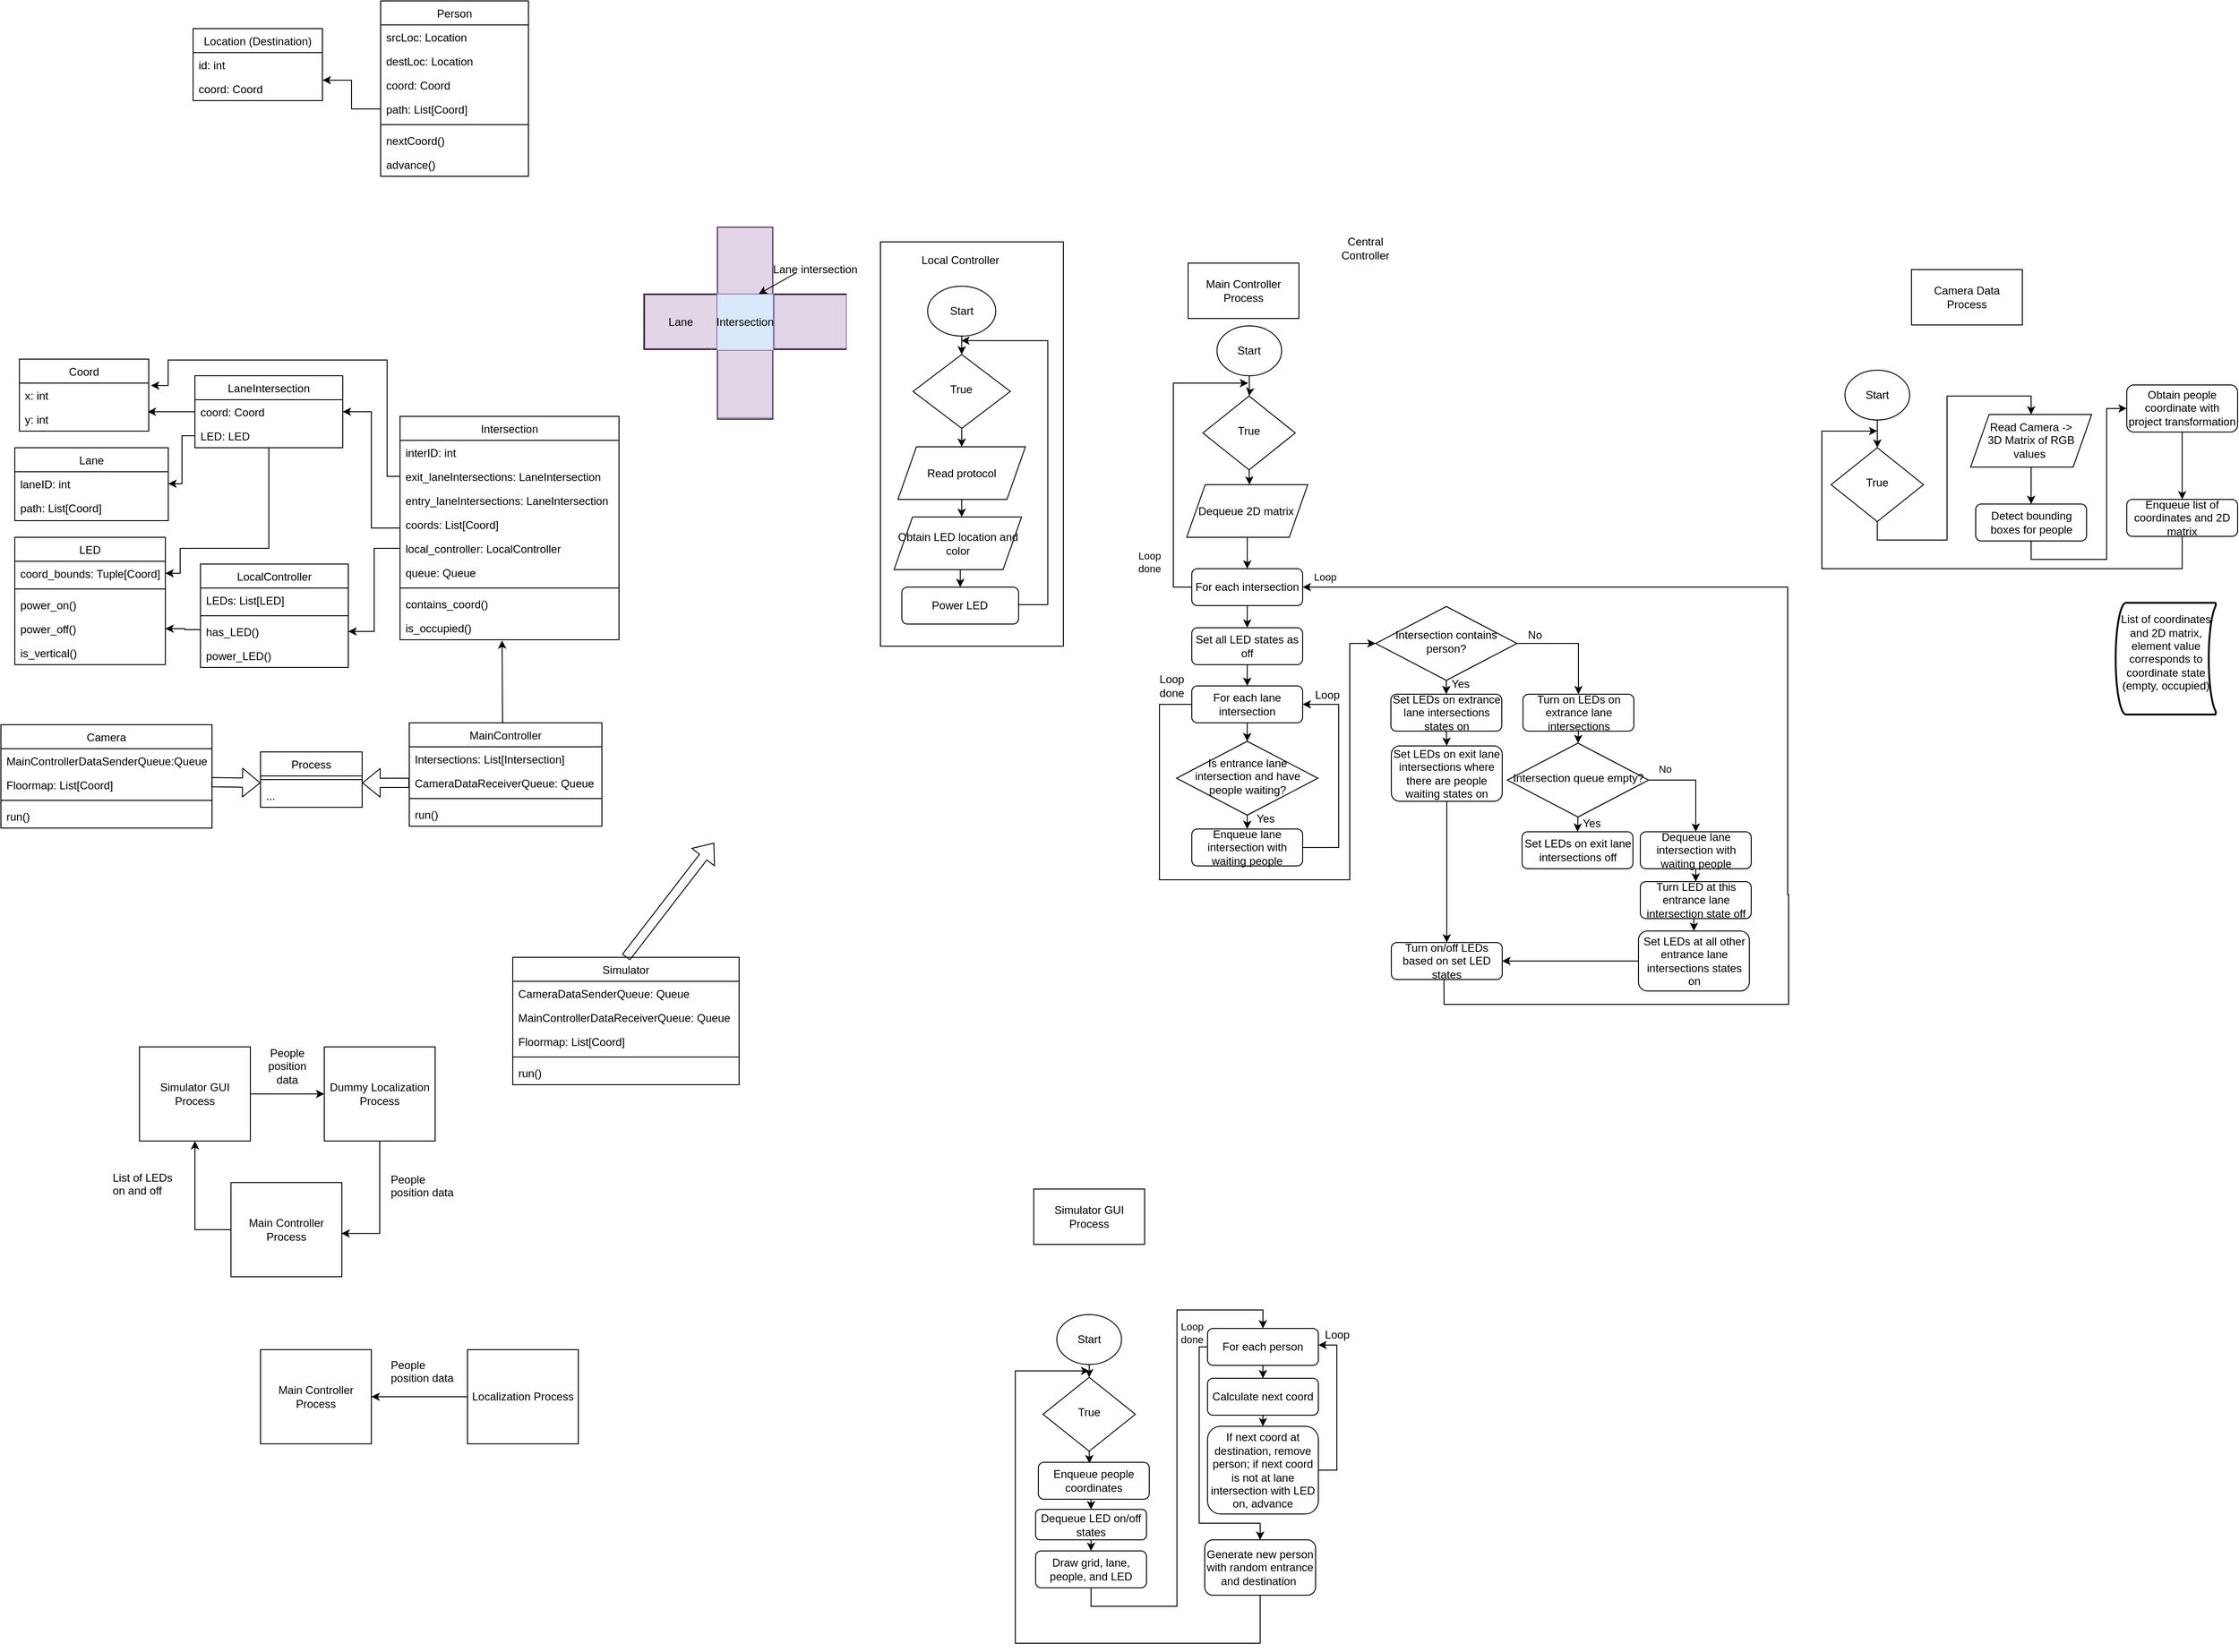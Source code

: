 <mxfile version="13.10.9" type="github">
  <diagram id="C5RBs43oDa-KdzZeNtuy" name="Page-1">
    <mxGraphModel dx="3076" dy="1907" grid="0" gridSize="1" guides="1" tooltips="1" connect="1" arrows="1" fold="1" page="1" pageScale="1" pageWidth="827" pageHeight="1169" math="0" shadow="0">
      <root>
        <mxCell id="WIyWlLk6GJQsqaUBKTNV-0" />
        <mxCell id="WIyWlLk6GJQsqaUBKTNV-1" parent="WIyWlLk6GJQsqaUBKTNV-0" />
        <mxCell id="arrxK9u_b5UNdcoeQI_R-44" style="edgeStyle=orthogonalEdgeStyle;rounded=0;orthogonalLoop=1;jettySize=auto;html=1;exitX=0.5;exitY=1;exitDx=0;exitDy=0;entryX=0.5;entryY=0;entryDx=0;entryDy=0;" parent="WIyWlLk6GJQsqaUBKTNV-1" source="WIyWlLk6GJQsqaUBKTNV-6" target="arrxK9u_b5UNdcoeQI_R-12" edge="1">
          <mxGeometry relative="1" as="geometry" />
        </mxCell>
        <mxCell id="WIyWlLk6GJQsqaUBKTNV-6" value="True" style="rhombus;whiteSpace=wrap;html=1;shadow=0;fontFamily=Helvetica;fontSize=12;align=center;strokeWidth=1;spacing=6;spacingTop=-4;" parent="WIyWlLk6GJQsqaUBKTNV-1" vertex="1">
          <mxGeometry x="1132" y="253.97" width="100" height="80" as="geometry" />
        </mxCell>
        <mxCell id="arrxK9u_b5UNdcoeQI_R-56" style="edgeStyle=orthogonalEdgeStyle;rounded=0;orthogonalLoop=1;jettySize=auto;html=1;exitX=0.5;exitY=1;exitDx=0;exitDy=0;entryX=0;entryY=0.5;entryDx=0;entryDy=0;" parent="WIyWlLk6GJQsqaUBKTNV-1" source="arrxK9u_b5UNdcoeQI_R-1" target="Kb7l_ePSBx4M9OJZE0mj-5" edge="1">
          <mxGeometry relative="1" as="geometry">
            <mxPoint x="1348.5" y="400.97" as="targetPoint" />
          </mxGeometry>
        </mxCell>
        <mxCell id="arrxK9u_b5UNdcoeQI_R-1" value="Detect bounding boxes for people" style="rounded=1;whiteSpace=wrap;html=1;fontSize=12;glass=0;strokeWidth=1;shadow=0;" parent="WIyWlLk6GJQsqaUBKTNV-1" vertex="1">
          <mxGeometry x="1288.5" y="314.97" width="120" height="40" as="geometry" />
        </mxCell>
        <mxCell id="arrxK9u_b5UNdcoeQI_R-19" style="edgeStyle=orthogonalEdgeStyle;rounded=0;orthogonalLoop=1;jettySize=auto;html=1;exitX=0.5;exitY=1;exitDx=0;exitDy=0;entryX=0.5;entryY=0;entryDx=0;entryDy=0;" parent="WIyWlLk6GJQsqaUBKTNV-1" source="arrxK9u_b5UNdcoeQI_R-8" target="WIyWlLk6GJQsqaUBKTNV-6" edge="1">
          <mxGeometry relative="1" as="geometry" />
        </mxCell>
        <mxCell id="arrxK9u_b5UNdcoeQI_R-8" value="Start" style="ellipse;whiteSpace=wrap;html=1;" parent="WIyWlLk6GJQsqaUBKTNV-1" vertex="1">
          <mxGeometry x="1147" y="169.97" width="70" height="54" as="geometry" />
        </mxCell>
        <mxCell id="arrxK9u_b5UNdcoeQI_R-45" style="edgeStyle=orthogonalEdgeStyle;rounded=0;orthogonalLoop=1;jettySize=auto;html=1;exitX=0.5;exitY=1;exitDx=0;exitDy=0;entryX=0.5;entryY=0;entryDx=0;entryDy=0;" parent="WIyWlLk6GJQsqaUBKTNV-1" source="arrxK9u_b5UNdcoeQI_R-12" target="arrxK9u_b5UNdcoeQI_R-1" edge="1">
          <mxGeometry relative="1" as="geometry" />
        </mxCell>
        <mxCell id="arrxK9u_b5UNdcoeQI_R-12" value="&lt;span&gt;Read Camera -&amp;gt; &lt;br&gt;3D Matrix of RGB values&amp;nbsp;&lt;/span&gt;" style="shape=parallelogram;perimeter=parallelogramPerimeter;whiteSpace=wrap;html=1;fixedSize=1;" parent="WIyWlLk6GJQsqaUBKTNV-1" vertex="1">
          <mxGeometry x="1283" y="217.97" width="131" height="57" as="geometry" />
        </mxCell>
        <mxCell id="arrxK9u_b5UNdcoeQI_R-88" style="edgeStyle=orthogonalEdgeStyle;rounded=0;orthogonalLoop=1;jettySize=auto;html=1;exitX=0.5;exitY=1;exitDx=0;exitDy=0;entryX=0.519;entryY=-0.001;entryDx=0;entryDy=0;entryPerimeter=0;" parent="WIyWlLk6GJQsqaUBKTNV-1" source="arrxK9u_b5UNdcoeQI_R-41" target="arrxK9u_b5UNdcoeQI_R-53" edge="1">
          <mxGeometry relative="1" as="geometry" />
        </mxCell>
        <mxCell id="arrxK9u_b5UNdcoeQI_R-41" value="True" style="rhombus;whiteSpace=wrap;html=1;shadow=0;fontFamily=Helvetica;fontSize=12;align=center;strokeWidth=1;spacing=6;spacingTop=-4;" parent="WIyWlLk6GJQsqaUBKTNV-1" vertex="1">
          <mxGeometry x="452" y="198" width="100" height="80" as="geometry" />
        </mxCell>
        <mxCell id="arrxK9u_b5UNdcoeQI_R-85" value="" style="edgeStyle=orthogonalEdgeStyle;rounded=0;orthogonalLoop=1;jettySize=auto;html=1;entryX=0.5;entryY=0;entryDx=0;entryDy=0;" parent="WIyWlLk6GJQsqaUBKTNV-1" source="arrxK9u_b5UNdcoeQI_R-42" target="arrxK9u_b5UNdcoeQI_R-41" edge="1">
          <mxGeometry relative="1" as="geometry" />
        </mxCell>
        <mxCell id="arrxK9u_b5UNdcoeQI_R-42" value="Start" style="ellipse;whiteSpace=wrap;html=1;" parent="WIyWlLk6GJQsqaUBKTNV-1" vertex="1">
          <mxGeometry x="467.25" y="122" width="70" height="54" as="geometry" />
        </mxCell>
        <mxCell id="arrxK9u_b5UNdcoeQI_R-89" style="edgeStyle=orthogonalEdgeStyle;rounded=0;orthogonalLoop=1;jettySize=auto;html=1;exitX=0.5;exitY=1;exitDx=0;exitDy=0;entryX=0.5;entryY=0;entryDx=0;entryDy=0;" parent="WIyWlLk6GJQsqaUBKTNV-1" source="arrxK9u_b5UNdcoeQI_R-53" target="2-CDazUtKi0lOGPMeV0E-5" edge="1">
          <mxGeometry relative="1" as="geometry">
            <mxPoint x="503.0" y="384.0" as="targetPoint" />
          </mxGeometry>
        </mxCell>
        <mxCell id="arrxK9u_b5UNdcoeQI_R-53" value="Dequeue 2D matrix&amp;nbsp;" style="shape=parallelogram;perimeter=parallelogramPerimeter;whiteSpace=wrap;html=1;fixedSize=1;" parent="WIyWlLk6GJQsqaUBKTNV-1" vertex="1">
          <mxGeometry x="434.5" y="294" width="131" height="57" as="geometry" />
        </mxCell>
        <mxCell id="2-CDazUtKi0lOGPMeV0E-2" value="" style="edgeStyle=orthogonalEdgeStyle;rounded=0;orthogonalLoop=1;jettySize=auto;html=1;exitX=0.5;exitY=1;exitDx=0;exitDy=0;" parent="WIyWlLk6GJQsqaUBKTNV-1" source="Kb7l_ePSBx4M9OJZE0mj-5" target="2-CDazUtKi0lOGPMeV0E-1" edge="1">
          <mxGeometry relative="1" as="geometry">
            <mxPoint x="1348.417" y="521.97" as="sourcePoint" />
          </mxGeometry>
        </mxCell>
        <mxCell id="Kb7l_ePSBx4M9OJZE0mj-8" style="edgeStyle=orthogonalEdgeStyle;rounded=0;orthogonalLoop=1;jettySize=auto;html=1;" edge="1" parent="WIyWlLk6GJQsqaUBKTNV-1" source="2-CDazUtKi0lOGPMeV0E-1">
          <mxGeometry relative="1" as="geometry">
            <mxPoint x="1182" y="235.97" as="targetPoint" />
            <Array as="points">
              <mxPoint x="1512" y="384.97" />
              <mxPoint x="1122" y="384.97" />
            </Array>
          </mxGeometry>
        </mxCell>
        <mxCell id="2-CDazUtKi0lOGPMeV0E-1" value="Enqueue list of coordinates and 2D matrix" style="rounded=1;whiteSpace=wrap;html=1;fontSize=12;glass=0;strokeWidth=1;shadow=0;" parent="WIyWlLk6GJQsqaUBKTNV-1" vertex="1">
          <mxGeometry x="1452" y="309.97" width="120" height="40" as="geometry" />
        </mxCell>
        <mxCell id="2-CDazUtKi0lOGPMeV0E-36" value="" style="edgeStyle=orthogonalEdgeStyle;rounded=0;orthogonalLoop=1;jettySize=auto;html=1;" parent="WIyWlLk6GJQsqaUBKTNV-1" source="2-CDazUtKi0lOGPMeV0E-5" target="2-CDazUtKi0lOGPMeV0E-29" edge="1">
          <mxGeometry relative="1" as="geometry" />
        </mxCell>
        <mxCell id="2-CDazUtKi0lOGPMeV0E-70" style="edgeStyle=orthogonalEdgeStyle;rounded=0;orthogonalLoop=1;jettySize=auto;html=1;exitX=0;exitY=0.5;exitDx=0;exitDy=0;" parent="WIyWlLk6GJQsqaUBKTNV-1" source="2-CDazUtKi0lOGPMeV0E-5" edge="1">
          <mxGeometry relative="1" as="geometry">
            <mxPoint x="501" y="184" as="targetPoint" />
            <Array as="points">
              <mxPoint x="420" y="405" />
              <mxPoint x="420" y="184" />
            </Array>
          </mxGeometry>
        </mxCell>
        <mxCell id="2-CDazUtKi0lOGPMeV0E-71" value="Loop&lt;br&gt;done" style="edgeLabel;html=1;align=center;verticalAlign=middle;resizable=0;points=[];" parent="2-CDazUtKi0lOGPMeV0E-70" vertex="1" connectable="0">
          <mxGeometry x="-0.878" y="-11" relative="1" as="geometry">
            <mxPoint x="-27" y="-16" as="offset" />
          </mxGeometry>
        </mxCell>
        <mxCell id="2-CDazUtKi0lOGPMeV0E-5" value="For each intersection" style="rounded=1;whiteSpace=wrap;html=1;fontSize=12;glass=0;strokeWidth=1;shadow=0;" parent="WIyWlLk6GJQsqaUBKTNV-1" vertex="1">
          <mxGeometry x="440" y="385" width="120" height="40" as="geometry" />
        </mxCell>
        <mxCell id="2-CDazUtKi0lOGPMeV0E-39" value="" style="edgeStyle=orthogonalEdgeStyle;rounded=0;orthogonalLoop=1;jettySize=auto;html=1;entryX=0.5;entryY=0;entryDx=0;entryDy=0;" parent="WIyWlLk6GJQsqaUBKTNV-1" source="2-CDazUtKi0lOGPMeV0E-6" target="2-CDazUtKi0lOGPMeV0E-7" edge="1">
          <mxGeometry relative="1" as="geometry" />
        </mxCell>
        <mxCell id="2-CDazUtKi0lOGPMeV0E-42" style="edgeStyle=orthogonalEdgeStyle;rounded=0;orthogonalLoop=1;jettySize=auto;html=1;entryX=0;entryY=0.5;entryDx=0;entryDy=0;" parent="WIyWlLk6GJQsqaUBKTNV-1" source="2-CDazUtKi0lOGPMeV0E-6" target="2-CDazUtKi0lOGPMeV0E-11" edge="1">
          <mxGeometry relative="1" as="geometry">
            <mxPoint x="501" y="722" as="targetPoint" />
            <Array as="points">
              <mxPoint x="405" y="532" />
              <mxPoint x="405" y="722" />
              <mxPoint x="611" y="722" />
              <mxPoint x="611" y="466" />
            </Array>
          </mxGeometry>
        </mxCell>
        <mxCell id="2-CDazUtKi0lOGPMeV0E-6" value="For each lane intersection" style="rounded=1;whiteSpace=wrap;html=1;fontSize=12;glass=0;strokeWidth=1;shadow=0;" parent="WIyWlLk6GJQsqaUBKTNV-1" vertex="1">
          <mxGeometry x="440" y="512" width="120" height="40" as="geometry" />
        </mxCell>
        <mxCell id="2-CDazUtKi0lOGPMeV0E-41" style="edgeStyle=orthogonalEdgeStyle;rounded=0;orthogonalLoop=1;jettySize=auto;html=1;exitX=0.5;exitY=1;exitDx=0;exitDy=0;entryX=0.5;entryY=0;entryDx=0;entryDy=0;" parent="WIyWlLk6GJQsqaUBKTNV-1" source="2-CDazUtKi0lOGPMeV0E-7" target="2-CDazUtKi0lOGPMeV0E-8" edge="1">
          <mxGeometry relative="1" as="geometry" />
        </mxCell>
        <mxCell id="2-CDazUtKi0lOGPMeV0E-7" value="Is entrance lane intersection and have people waiting?" style="rhombus;whiteSpace=wrap;html=1;shadow=0;fontFamily=Helvetica;fontSize=12;align=center;strokeWidth=1;spacing=6;spacingTop=-4;" parent="WIyWlLk6GJQsqaUBKTNV-1" vertex="1">
          <mxGeometry x="423.5" y="572" width="153" height="80" as="geometry" />
        </mxCell>
        <mxCell id="2-CDazUtKi0lOGPMeV0E-9" style="edgeStyle=orthogonalEdgeStyle;rounded=0;orthogonalLoop=1;jettySize=auto;html=1;entryX=1;entryY=0.5;entryDx=0;entryDy=0;exitX=1;exitY=0.5;exitDx=0;exitDy=0;" parent="WIyWlLk6GJQsqaUBKTNV-1" source="2-CDazUtKi0lOGPMeV0E-8" target="2-CDazUtKi0lOGPMeV0E-6" edge="1">
          <mxGeometry relative="1" as="geometry">
            <Array as="points">
              <mxPoint x="599" y="687" />
              <mxPoint x="599" y="532" />
            </Array>
          </mxGeometry>
        </mxCell>
        <mxCell id="2-CDazUtKi0lOGPMeV0E-8" value="Enqueue lane intersection with waiting people" style="rounded=1;whiteSpace=wrap;html=1;fontSize=12;glass=0;strokeWidth=1;shadow=0;" parent="WIyWlLk6GJQsqaUBKTNV-1" vertex="1">
          <mxGeometry x="440" y="667" width="120" height="40" as="geometry" />
        </mxCell>
        <mxCell id="2-CDazUtKi0lOGPMeV0E-46" style="edgeStyle=orthogonalEdgeStyle;rounded=0;orthogonalLoop=1;jettySize=auto;html=1;exitX=0.5;exitY=1;exitDx=0;exitDy=0;entryX=0.5;entryY=0;entryDx=0;entryDy=0;" parent="WIyWlLk6GJQsqaUBKTNV-1" source="2-CDazUtKi0lOGPMeV0E-11" target="2-CDazUtKi0lOGPMeV0E-27" edge="1">
          <mxGeometry relative="1" as="geometry" />
        </mxCell>
        <mxCell id="2-CDazUtKi0lOGPMeV0E-51" style="edgeStyle=orthogonalEdgeStyle;rounded=0;orthogonalLoop=1;jettySize=auto;html=1;exitX=1;exitY=0.5;exitDx=0;exitDy=0;" parent="WIyWlLk6GJQsqaUBKTNV-1" source="2-CDazUtKi0lOGPMeV0E-11" target="2-CDazUtKi0lOGPMeV0E-30" edge="1">
          <mxGeometry relative="1" as="geometry" />
        </mxCell>
        <mxCell id="2-CDazUtKi0lOGPMeV0E-11" value="Intersection contains person?" style="rhombus;whiteSpace=wrap;html=1;shadow=0;fontFamily=Helvetica;fontSize=12;align=center;strokeWidth=1;spacing=6;spacingTop=-4;" parent="WIyWlLk6GJQsqaUBKTNV-1" vertex="1">
          <mxGeometry x="639" y="426" width="153" height="80" as="geometry" />
        </mxCell>
        <mxCell id="2-CDazUtKi0lOGPMeV0E-26" value="" style="group" parent="WIyWlLk6GJQsqaUBKTNV-1" vertex="1" connectable="0">
          <mxGeometry x="-153" y="15" width="236" height="208" as="geometry" />
        </mxCell>
        <mxCell id="2-CDazUtKi0lOGPMeV0E-12" value="" style="rounded=0;whiteSpace=wrap;html=1;" parent="2-CDazUtKi0lOGPMeV0E-26" vertex="1">
          <mxGeometry y="72.5" width="219" height="60" as="geometry" />
        </mxCell>
        <mxCell id="2-CDazUtKi0lOGPMeV0E-13" value="" style="rounded=0;whiteSpace=wrap;html=1;rotation=-90;" parent="2-CDazUtKi0lOGPMeV0E-26" vertex="1">
          <mxGeometry x="5.5" y="74" width="208" height="60" as="geometry" />
        </mxCell>
        <mxCell id="2-CDazUtKi0lOGPMeV0E-14" value="Intersection" style="whiteSpace=wrap;html=1;aspect=fixed;fillColor=#dae8fc;strokeColor=#6c8ebf;" parent="2-CDazUtKi0lOGPMeV0E-26" vertex="1">
          <mxGeometry x="79" y="72.5" width="61" height="61" as="geometry" />
        </mxCell>
        <mxCell id="2-CDazUtKi0lOGPMeV0E-15" value="" style="endArrow=none;html=1;exitX=0.667;exitY=0.998;exitDx=0;exitDy=0;entryX=0.667;entryY=0.003;entryDx=0;entryDy=0;entryPerimeter=0;exitPerimeter=0;fillColor=#f8cecc;strokeColor=#b85450;" parent="2-CDazUtKi0lOGPMeV0E-26" source="2-CDazUtKi0lOGPMeV0E-12" target="2-CDazUtKi0lOGPMeV0E-12" edge="1">
          <mxGeometry width="50" height="50" relative="1" as="geometry">
            <mxPoint x="275" y="105.5" as="sourcePoint" />
            <mxPoint x="325" y="55.5" as="targetPoint" />
          </mxGeometry>
        </mxCell>
        <mxCell id="2-CDazUtKi0lOGPMeV0E-16" value="" style="endArrow=none;html=1;exitX=0.334;exitY=1.005;exitDx=0;exitDy=0;entryX=0.336;entryY=0.01;entryDx=0;entryDy=0;entryPerimeter=0;exitPerimeter=0;fillColor=#f8cecc;strokeColor=#b85450;" parent="2-CDazUtKi0lOGPMeV0E-26" source="2-CDazUtKi0lOGPMeV0E-12" target="2-CDazUtKi0lOGPMeV0E-12" edge="1">
          <mxGeometry width="50" height="50" relative="1" as="geometry">
            <mxPoint x="72.004" y="132.62" as="sourcePoint" />
            <mxPoint x="72.88" y="72.38" as="targetPoint" />
          </mxGeometry>
        </mxCell>
        <mxCell id="2-CDazUtKi0lOGPMeV0E-18" value="" style="endArrow=none;html=1;exitX=0.361;exitY=0.987;exitDx=0;exitDy=0;entryX=0.361;entryY=0.004;entryDx=0;entryDy=0;entryPerimeter=0;exitPerimeter=0;fillColor=#f8cecc;strokeColor=#b85450;" parent="2-CDazUtKi0lOGPMeV0E-26" edge="1">
          <mxGeometry width="50" height="50" relative="1" as="geometry">
            <mxPoint x="138.99" y="66.501" as="sourcePoint" />
            <mxPoint x="80.01" y="66.501" as="targetPoint" />
          </mxGeometry>
        </mxCell>
        <mxCell id="2-CDazUtKi0lOGPMeV0E-20" value="Lane intersection" style="text;html=1;align=center;verticalAlign=middle;resizable=0;points=[];autosize=1;" parent="2-CDazUtKi0lOGPMeV0E-26" vertex="1">
          <mxGeometry x="134" y="36.5" width="102" height="19" as="geometry" />
        </mxCell>
        <mxCell id="2-CDazUtKi0lOGPMeV0E-21" value="" style="rounded=0;whiteSpace=wrap;html=1;fillColor=#e1d5e7;strokeColor=#9673a6;" parent="2-CDazUtKi0lOGPMeV0E-26" vertex="1">
          <mxGeometry x="80" y="0.5" width="59" height="72" as="geometry" />
        </mxCell>
        <mxCell id="2-CDazUtKi0lOGPMeV0E-19" value="" style="endArrow=classic;html=1;entryX=0.75;entryY=1;entryDx=0;entryDy=0;" parent="2-CDazUtKi0lOGPMeV0E-26" target="2-CDazUtKi0lOGPMeV0E-21" edge="1">
          <mxGeometry width="50" height="50" relative="1" as="geometry">
            <mxPoint x="165" y="49.5" as="sourcePoint" />
            <mxPoint x="124" y="65.5" as="targetPoint" />
          </mxGeometry>
        </mxCell>
        <mxCell id="2-CDazUtKi0lOGPMeV0E-22" value="" style="rounded=0;whiteSpace=wrap;html=1;fillColor=#e1d5e7;strokeColor=#9673a6;" parent="2-CDazUtKi0lOGPMeV0E-26" vertex="1">
          <mxGeometry x="80" y="133.5" width="59" height="73" as="geometry" />
        </mxCell>
        <mxCell id="2-CDazUtKi0lOGPMeV0E-24" value="Lane" style="rounded=0;whiteSpace=wrap;html=1;fillColor=#e1d5e7;strokeColor=#9673a6;" parent="2-CDazUtKi0lOGPMeV0E-26" vertex="1">
          <mxGeometry x="1" y="73.5" width="78" height="58" as="geometry" />
        </mxCell>
        <mxCell id="2-CDazUtKi0lOGPMeV0E-25" value="" style="rounded=0;whiteSpace=wrap;html=1;fillColor=#e1d5e7;strokeColor=#9673a6;" parent="2-CDazUtKi0lOGPMeV0E-26" vertex="1">
          <mxGeometry x="141" y="73.5" width="78" height="58" as="geometry" />
        </mxCell>
        <mxCell id="2-CDazUtKi0lOGPMeV0E-47" style="edgeStyle=orthogonalEdgeStyle;rounded=0;orthogonalLoop=1;jettySize=auto;html=1;exitX=0.5;exitY=1;exitDx=0;exitDy=0;entryX=0.5;entryY=0;entryDx=0;entryDy=0;" parent="WIyWlLk6GJQsqaUBKTNV-1" source="2-CDazUtKi0lOGPMeV0E-27" target="2-CDazUtKi0lOGPMeV0E-28" edge="1">
          <mxGeometry relative="1" as="geometry" />
        </mxCell>
        <mxCell id="2-CDazUtKi0lOGPMeV0E-27" value="Set LEDs on extrance lane intersections states on" style="rounded=1;whiteSpace=wrap;html=1;fontSize=12;glass=0;strokeWidth=1;shadow=0;" parent="WIyWlLk6GJQsqaUBKTNV-1" vertex="1">
          <mxGeometry x="655.5" y="521" width="120" height="40" as="geometry" />
        </mxCell>
        <mxCell id="2-CDazUtKi0lOGPMeV0E-64" style="edgeStyle=orthogonalEdgeStyle;rounded=0;orthogonalLoop=1;jettySize=auto;html=1;entryX=0.5;entryY=0;entryDx=0;entryDy=0;" parent="WIyWlLk6GJQsqaUBKTNV-1" source="2-CDazUtKi0lOGPMeV0E-28" target="2-CDazUtKi0lOGPMeV0E-63" edge="1">
          <mxGeometry relative="1" as="geometry" />
        </mxCell>
        <mxCell id="2-CDazUtKi0lOGPMeV0E-28" value="Set LEDs on exit lane intersections where there are people waiting states on" style="rounded=1;whiteSpace=wrap;html=1;fontSize=12;glass=0;strokeWidth=1;shadow=0;" parent="WIyWlLk6GJQsqaUBKTNV-1" vertex="1">
          <mxGeometry x="656" y="577" width="120" height="60" as="geometry" />
        </mxCell>
        <mxCell id="2-CDazUtKi0lOGPMeV0E-38" value="" style="edgeStyle=orthogonalEdgeStyle;rounded=0;orthogonalLoop=1;jettySize=auto;html=1;entryX=0.5;entryY=0;entryDx=0;entryDy=0;" parent="WIyWlLk6GJQsqaUBKTNV-1" source="2-CDazUtKi0lOGPMeV0E-29" target="2-CDazUtKi0lOGPMeV0E-6" edge="1">
          <mxGeometry relative="1" as="geometry" />
        </mxCell>
        <mxCell id="2-CDazUtKi0lOGPMeV0E-29" value="Set all LED states as off" style="rounded=1;whiteSpace=wrap;html=1;fontSize=12;glass=0;strokeWidth=1;shadow=0;" parent="WIyWlLk6GJQsqaUBKTNV-1" vertex="1">
          <mxGeometry x="440" y="449" width="120" height="40" as="geometry" />
        </mxCell>
        <mxCell id="2-CDazUtKi0lOGPMeV0E-53" style="edgeStyle=orthogonalEdgeStyle;rounded=0;orthogonalLoop=1;jettySize=auto;html=1;exitX=0.5;exitY=1;exitDx=0;exitDy=0;entryX=0.5;entryY=0;entryDx=0;entryDy=0;" parent="WIyWlLk6GJQsqaUBKTNV-1" source="2-CDazUtKi0lOGPMeV0E-30" target="2-CDazUtKi0lOGPMeV0E-31" edge="1">
          <mxGeometry relative="1" as="geometry" />
        </mxCell>
        <mxCell id="2-CDazUtKi0lOGPMeV0E-30" value="Turn on LEDs on extrance lane intersections" style="rounded=1;whiteSpace=wrap;html=1;fontSize=12;glass=0;strokeWidth=1;shadow=0;" parent="WIyWlLk6GJQsqaUBKTNV-1" vertex="1">
          <mxGeometry x="798.5" y="521" width="120" height="40" as="geometry" />
        </mxCell>
        <mxCell id="2-CDazUtKi0lOGPMeV0E-54" style="edgeStyle=orthogonalEdgeStyle;rounded=0;orthogonalLoop=1;jettySize=auto;html=1;exitX=0.5;exitY=1;exitDx=0;exitDy=0;entryX=0.5;entryY=0;entryDx=0;entryDy=0;" parent="WIyWlLk6GJQsqaUBKTNV-1" source="2-CDazUtKi0lOGPMeV0E-31" target="2-CDazUtKi0lOGPMeV0E-32" edge="1">
          <mxGeometry relative="1" as="geometry" />
        </mxCell>
        <mxCell id="2-CDazUtKi0lOGPMeV0E-58" style="edgeStyle=orthogonalEdgeStyle;rounded=0;orthogonalLoop=1;jettySize=auto;html=1;exitX=1;exitY=0.5;exitDx=0;exitDy=0;entryX=0.5;entryY=0;entryDx=0;entryDy=0;" parent="WIyWlLk6GJQsqaUBKTNV-1" source="2-CDazUtKi0lOGPMeV0E-31" target="2-CDazUtKi0lOGPMeV0E-33" edge="1">
          <mxGeometry relative="1" as="geometry" />
        </mxCell>
        <mxCell id="2-CDazUtKi0lOGPMeV0E-59" value="No" style="edgeLabel;html=1;align=center;verticalAlign=middle;resizable=0;points=[];" parent="2-CDazUtKi0lOGPMeV0E-58" vertex="1" connectable="0">
          <mxGeometry x="-0.669" y="2" relative="1" as="geometry">
            <mxPoint y="-10" as="offset" />
          </mxGeometry>
        </mxCell>
        <mxCell id="2-CDazUtKi0lOGPMeV0E-31" value="Intersection queue empty?" style="rhombus;whiteSpace=wrap;html=1;shadow=0;fontFamily=Helvetica;fontSize=12;align=center;strokeWidth=1;spacing=6;spacingTop=-4;" parent="WIyWlLk6GJQsqaUBKTNV-1" vertex="1">
          <mxGeometry x="781.5" y="574" width="153" height="80" as="geometry" />
        </mxCell>
        <mxCell id="2-CDazUtKi0lOGPMeV0E-32" value="Set LEDs on exit lane intersections off" style="rounded=1;whiteSpace=wrap;html=1;fontSize=12;glass=0;strokeWidth=1;shadow=0;" parent="WIyWlLk6GJQsqaUBKTNV-1" vertex="1">
          <mxGeometry x="797.5" y="670" width="120" height="40" as="geometry" />
        </mxCell>
        <mxCell id="2-CDazUtKi0lOGPMeV0E-60" style="edgeStyle=orthogonalEdgeStyle;rounded=0;orthogonalLoop=1;jettySize=auto;html=1;exitX=0.5;exitY=1;exitDx=0;exitDy=0;entryX=0.5;entryY=0;entryDx=0;entryDy=0;" parent="WIyWlLk6GJQsqaUBKTNV-1" source="2-CDazUtKi0lOGPMeV0E-33" target="2-CDazUtKi0lOGPMeV0E-34" edge="1">
          <mxGeometry relative="1" as="geometry" />
        </mxCell>
        <mxCell id="2-CDazUtKi0lOGPMeV0E-33" value="Dequeue lane intersection with waiting people" style="rounded=1;whiteSpace=wrap;html=1;fontSize=12;glass=0;strokeWidth=1;shadow=0;" parent="WIyWlLk6GJQsqaUBKTNV-1" vertex="1">
          <mxGeometry x="925.5" y="670" width="120" height="40" as="geometry" />
        </mxCell>
        <mxCell id="2-CDazUtKi0lOGPMeV0E-61" style="edgeStyle=orthogonalEdgeStyle;rounded=0;orthogonalLoop=1;jettySize=auto;html=1;exitX=0.5;exitY=1;exitDx=0;exitDy=0;entryX=0.5;entryY=0;entryDx=0;entryDy=0;" parent="WIyWlLk6GJQsqaUBKTNV-1" source="2-CDazUtKi0lOGPMeV0E-34" target="2-CDazUtKi0lOGPMeV0E-35" edge="1">
          <mxGeometry relative="1" as="geometry" />
        </mxCell>
        <mxCell id="2-CDazUtKi0lOGPMeV0E-34" value="Turn LED at this entrance lane intersection state off" style="rounded=1;whiteSpace=wrap;html=1;fontSize=12;glass=0;strokeWidth=1;shadow=0;" parent="WIyWlLk6GJQsqaUBKTNV-1" vertex="1">
          <mxGeometry x="925.5" y="724" width="120" height="40" as="geometry" />
        </mxCell>
        <mxCell id="2-CDazUtKi0lOGPMeV0E-65" style="edgeStyle=orthogonalEdgeStyle;rounded=0;orthogonalLoop=1;jettySize=auto;html=1;exitX=0;exitY=0.5;exitDx=0;exitDy=0;entryX=1;entryY=0.5;entryDx=0;entryDy=0;" parent="WIyWlLk6GJQsqaUBKTNV-1" source="2-CDazUtKi0lOGPMeV0E-35" target="2-CDazUtKi0lOGPMeV0E-63" edge="1">
          <mxGeometry relative="1" as="geometry" />
        </mxCell>
        <mxCell id="2-CDazUtKi0lOGPMeV0E-35" value="Set LEDs at all other entrance lane intersections states on" style="rounded=1;whiteSpace=wrap;html=1;fontSize=12;glass=0;strokeWidth=1;shadow=0;" parent="WIyWlLk6GJQsqaUBKTNV-1" vertex="1">
          <mxGeometry x="923.5" y="777.5" width="120" height="65" as="geometry" />
        </mxCell>
        <mxCell id="2-CDazUtKi0lOGPMeV0E-43" value="Loop&amp;nbsp;" style="text;html=1;align=center;verticalAlign=middle;resizable=0;points=[];autosize=1;" parent="WIyWlLk6GJQsqaUBKTNV-1" vertex="1">
          <mxGeometry x="567" y="513" width="41" height="18" as="geometry" />
        </mxCell>
        <mxCell id="2-CDazUtKi0lOGPMeV0E-44" value="Loop &lt;br&gt;done" style="text;html=1;align=center;verticalAlign=middle;resizable=0;points=[];autosize=1;" parent="WIyWlLk6GJQsqaUBKTNV-1" vertex="1">
          <mxGeometry x="399" y="496" width="38" height="32" as="geometry" />
        </mxCell>
        <mxCell id="2-CDazUtKi0lOGPMeV0E-49" value="Yes" style="text;html=1;strokeColor=none;fillColor=none;align=center;verticalAlign=middle;whiteSpace=wrap;rounded=0;" parent="WIyWlLk6GJQsqaUBKTNV-1" vertex="1">
          <mxGeometry x="710.75" y="500" width="40" height="20" as="geometry" />
        </mxCell>
        <mxCell id="2-CDazUtKi0lOGPMeV0E-50" value="Yes" style="text;html=1;strokeColor=none;fillColor=none;align=center;verticalAlign=middle;whiteSpace=wrap;rounded=0;" parent="WIyWlLk6GJQsqaUBKTNV-1" vertex="1">
          <mxGeometry x="500" y="646" width="40" height="20" as="geometry" />
        </mxCell>
        <mxCell id="2-CDazUtKi0lOGPMeV0E-52" value="No&lt;br&gt;" style="text;html=1;align=center;verticalAlign=middle;resizable=0;points=[];autosize=1;" parent="WIyWlLk6GJQsqaUBKTNV-1" vertex="1">
          <mxGeometry x="797.5" y="448" width="26" height="18" as="geometry" />
        </mxCell>
        <mxCell id="2-CDazUtKi0lOGPMeV0E-56" value="Yes" style="text;html=1;strokeColor=none;fillColor=none;align=center;verticalAlign=middle;whiteSpace=wrap;rounded=0;" parent="WIyWlLk6GJQsqaUBKTNV-1" vertex="1">
          <mxGeometry x="852.5" y="651" width="40" height="20" as="geometry" />
        </mxCell>
        <mxCell id="2-CDazUtKi0lOGPMeV0E-66" style="edgeStyle=orthogonalEdgeStyle;rounded=0;orthogonalLoop=1;jettySize=auto;html=1;entryX=1;entryY=0.5;entryDx=0;entryDy=0;exitX=0.5;exitY=1;exitDx=0;exitDy=0;" parent="WIyWlLk6GJQsqaUBKTNV-1" source="2-CDazUtKi0lOGPMeV0E-63" target="2-CDazUtKi0lOGPMeV0E-5" edge="1">
          <mxGeometry relative="1" as="geometry">
            <Array as="points">
              <mxPoint x="713" y="830" />
              <mxPoint x="713" y="857" />
              <mxPoint x="1086" y="857" />
              <mxPoint x="1086" y="738" />
              <mxPoint x="1085" y="738" />
              <mxPoint x="1085" y="405" />
            </Array>
          </mxGeometry>
        </mxCell>
        <mxCell id="2-CDazUtKi0lOGPMeV0E-68" value="Loop" style="edgeLabel;html=1;align=center;verticalAlign=middle;resizable=0;points=[];" parent="2-CDazUtKi0lOGPMeV0E-66" vertex="1" connectable="0">
          <mxGeometry x="0.967" y="-5" relative="1" as="geometry">
            <mxPoint x="0.92" y="-6" as="offset" />
          </mxGeometry>
        </mxCell>
        <mxCell id="2-CDazUtKi0lOGPMeV0E-63" value="Turn on/off LEDs based on set LED states" style="rounded=1;whiteSpace=wrap;html=1;fontSize=12;glass=0;strokeWidth=1;shadow=0;" parent="WIyWlLk6GJQsqaUBKTNV-1" vertex="1">
          <mxGeometry x="656" y="790" width="120" height="40" as="geometry" />
        </mxCell>
        <mxCell id="2-CDazUtKi0lOGPMeV0E-73" value="" style="group" parent="WIyWlLk6GJQsqaUBKTNV-1" vertex="1" connectable="0">
          <mxGeometry x="103" y="31" width="198" height="438" as="geometry" />
        </mxCell>
        <mxCell id="2-CDazUtKi0lOGPMeV0E-74" value="" style="rounded=0;whiteSpace=wrap;html=1;" parent="2-CDazUtKi0lOGPMeV0E-73" vertex="1">
          <mxGeometry width="198.0" height="438" as="geometry" />
        </mxCell>
        <mxCell id="2-CDazUtKi0lOGPMeV0E-75" value="True" style="rhombus;whiteSpace=wrap;html=1;shadow=0;fontFamily=Helvetica;fontSize=12;align=center;strokeWidth=1;spacing=6;spacingTop=-4;" parent="2-CDazUtKi0lOGPMeV0E-73" vertex="1">
          <mxGeometry x="35.282" y="122" width="105.319" height="80" as="geometry" />
        </mxCell>
        <mxCell id="2-CDazUtKi0lOGPMeV0E-76" style="edgeStyle=orthogonalEdgeStyle;rounded=0;orthogonalLoop=1;jettySize=auto;html=1;exitX=1;exitY=0.5;exitDx=0;exitDy=0;" parent="2-CDazUtKi0lOGPMeV0E-73" source="2-CDazUtKi0lOGPMeV0E-84" edge="1">
          <mxGeometry relative="1" as="geometry">
            <mxPoint x="87.415" y="107" as="targetPoint" />
            <Array as="points">
              <mxPoint x="181.149" y="393" />
              <mxPoint x="181.149" y="107" />
            </Array>
            <mxPoint x="154.819" y="447" as="sourcePoint" />
          </mxGeometry>
        </mxCell>
        <mxCell id="2-CDazUtKi0lOGPMeV0E-77" style="edgeStyle=orthogonalEdgeStyle;rounded=0;orthogonalLoop=1;jettySize=auto;html=1;exitX=0.5;exitY=1;exitDx=0;exitDy=0;entryX=0.5;entryY=0;entryDx=0;entryDy=0;" parent="2-CDazUtKi0lOGPMeV0E-73" source="2-CDazUtKi0lOGPMeV0E-78" target="2-CDazUtKi0lOGPMeV0E-75" edge="1">
          <mxGeometry relative="1" as="geometry" />
        </mxCell>
        <mxCell id="2-CDazUtKi0lOGPMeV0E-78" value="Start" style="ellipse;whiteSpace=wrap;html=1;" parent="2-CDazUtKi0lOGPMeV0E-73" vertex="1">
          <mxGeometry x="51.08" y="48" width="73.723" height="54" as="geometry" />
        </mxCell>
        <mxCell id="2-CDazUtKi0lOGPMeV0E-79" style="edgeStyle=orthogonalEdgeStyle;rounded=0;orthogonalLoop=1;jettySize=auto;html=1;exitX=0.5;exitY=1;exitDx=0;exitDy=0;entryX=0.5;entryY=0;entryDx=0;entryDy=0;" parent="2-CDazUtKi0lOGPMeV0E-73" source="2-CDazUtKi0lOGPMeV0E-80" edge="1">
          <mxGeometry relative="1" as="geometry">
            <mxPoint x="87.941" y="298" as="targetPoint" />
          </mxGeometry>
        </mxCell>
        <mxCell id="2-CDazUtKi0lOGPMeV0E-80" value="Read protocol" style="shape=parallelogram;perimeter=parallelogramPerimeter;whiteSpace=wrap;html=1;fixedSize=1;" parent="2-CDazUtKi0lOGPMeV0E-73" vertex="1">
          <mxGeometry x="18.957" y="222" width="137.968" height="57" as="geometry" />
        </mxCell>
        <mxCell id="2-CDazUtKi0lOGPMeV0E-81" style="edgeStyle=orthogonalEdgeStyle;rounded=0;orthogonalLoop=1;jettySize=auto;html=1;exitX=0.5;exitY=1;exitDx=0;exitDy=0;entryX=0.5;entryY=0;entryDx=0;entryDy=0;" parent="2-CDazUtKi0lOGPMeV0E-73" source="2-CDazUtKi0lOGPMeV0E-75" target="2-CDazUtKi0lOGPMeV0E-80" edge="1">
          <mxGeometry relative="1" as="geometry" />
        </mxCell>
        <mxCell id="2-CDazUtKi0lOGPMeV0E-82" value="Local Controller" style="text;html=1;strokeColor=none;fillColor=none;align=center;verticalAlign=middle;whiteSpace=wrap;rounded=0;" parent="2-CDazUtKi0lOGPMeV0E-73" vertex="1">
          <mxGeometry x="39.495" width="94.787" height="39" as="geometry" />
        </mxCell>
        <mxCell id="2-CDazUtKi0lOGPMeV0E-83" value="Obtain LED location and color" style="shape=parallelogram;perimeter=parallelogramPerimeter;whiteSpace=wrap;html=1;fixedSize=1;" parent="2-CDazUtKi0lOGPMeV0E-73" vertex="1">
          <mxGeometry x="14.745" y="298" width="137.968" height="57" as="geometry" />
        </mxCell>
        <mxCell id="2-CDazUtKi0lOGPMeV0E-84" value="Power LED" style="rounded=1;whiteSpace=wrap;html=1;fontSize=12;glass=0;strokeWidth=1;shadow=0;" parent="2-CDazUtKi0lOGPMeV0E-73" vertex="1">
          <mxGeometry x="23.17" y="374" width="126.383" height="40" as="geometry" />
        </mxCell>
        <mxCell id="2-CDazUtKi0lOGPMeV0E-85" style="edgeStyle=orthogonalEdgeStyle;rounded=0;orthogonalLoop=1;jettySize=auto;html=1;exitX=0.5;exitY=1;exitDx=0;exitDy=0;entryX=0.5;entryY=0;entryDx=0;entryDy=0;" parent="2-CDazUtKi0lOGPMeV0E-73" source="2-CDazUtKi0lOGPMeV0E-83" target="2-CDazUtKi0lOGPMeV0E-84" edge="1">
          <mxGeometry relative="1" as="geometry">
            <mxPoint x="87.941" y="338" as="sourcePoint" />
            <mxPoint x="87.941" y="410" as="targetPoint" />
          </mxGeometry>
        </mxCell>
        <mxCell id="2-CDazUtKi0lOGPMeV0E-87" value="Main Controller Process" style="rounded=0;whiteSpace=wrap;html=1;" parent="WIyWlLk6GJQsqaUBKTNV-1" vertex="1">
          <mxGeometry x="436" y="54" width="120" height="60" as="geometry" />
        </mxCell>
        <mxCell id="2-CDazUtKi0lOGPMeV0E-88" value="Camera Data Process" style="rounded=0;whiteSpace=wrap;html=1;" parent="WIyWlLk6GJQsqaUBKTNV-1" vertex="1">
          <mxGeometry x="1219" y="61" width="120" height="60" as="geometry" />
        </mxCell>
        <mxCell id="2-CDazUtKi0lOGPMeV0E-89" value="Central Controller" style="text;html=1;strokeColor=none;fillColor=none;align=center;verticalAlign=middle;whiteSpace=wrap;rounded=0;" parent="WIyWlLk6GJQsqaUBKTNV-1" vertex="1">
          <mxGeometry x="608" y="28" width="40" height="20" as="geometry" />
        </mxCell>
        <mxCell id="2-CDazUtKi0lOGPMeV0E-90" value="Simulator GUI Process" style="rounded=0;whiteSpace=wrap;html=1;" parent="WIyWlLk6GJQsqaUBKTNV-1" vertex="1">
          <mxGeometry x="268.94" y="1057" width="120" height="60" as="geometry" />
        </mxCell>
        <mxCell id="2-CDazUtKi0lOGPMeV0E-112" style="edgeStyle=orthogonalEdgeStyle;rounded=0;orthogonalLoop=1;jettySize=auto;html=1;exitX=0.5;exitY=1;exitDx=0;exitDy=0;entryX=0.5;entryY=0;entryDx=0;entryDy=0;" parent="WIyWlLk6GJQsqaUBKTNV-1" source="2-CDazUtKi0lOGPMeV0E-91" target="2-CDazUtKi0lOGPMeV0E-92" edge="1">
          <mxGeometry relative="1" as="geometry" />
        </mxCell>
        <mxCell id="2-CDazUtKi0lOGPMeV0E-91" value="Start" style="ellipse;whiteSpace=wrap;html=1;" parent="WIyWlLk6GJQsqaUBKTNV-1" vertex="1">
          <mxGeometry x="293.94" y="1193" width="70" height="54" as="geometry" />
        </mxCell>
        <mxCell id="2-CDazUtKi0lOGPMeV0E-114" style="edgeStyle=orthogonalEdgeStyle;rounded=0;orthogonalLoop=1;jettySize=auto;html=1;exitX=0.5;exitY=1;exitDx=0;exitDy=0;entryX=0.461;entryY=0.027;entryDx=0;entryDy=0;entryPerimeter=0;" parent="WIyWlLk6GJQsqaUBKTNV-1" source="2-CDazUtKi0lOGPMeV0E-92" target="2-CDazUtKi0lOGPMeV0E-93" edge="1">
          <mxGeometry relative="1" as="geometry" />
        </mxCell>
        <mxCell id="2-CDazUtKi0lOGPMeV0E-92" value="True" style="rhombus;whiteSpace=wrap;html=1;shadow=0;fontFamily=Helvetica;fontSize=12;align=center;strokeWidth=1;spacing=6;spacingTop=-4;" parent="WIyWlLk6GJQsqaUBKTNV-1" vertex="1">
          <mxGeometry x="278.94" y="1261" width="100" height="80" as="geometry" />
        </mxCell>
        <mxCell id="2-CDazUtKi0lOGPMeV0E-116" style="edgeStyle=orthogonalEdgeStyle;rounded=0;orthogonalLoop=1;jettySize=auto;html=1;exitX=0.5;exitY=1;exitDx=0;exitDy=0;entryX=0.5;entryY=0;entryDx=0;entryDy=0;" parent="WIyWlLk6GJQsqaUBKTNV-1" source="2-CDazUtKi0lOGPMeV0E-93" target="2-CDazUtKi0lOGPMeV0E-94" edge="1">
          <mxGeometry relative="1" as="geometry" />
        </mxCell>
        <mxCell id="2-CDazUtKi0lOGPMeV0E-93" value="Enqueue people coordinates" style="rounded=1;whiteSpace=wrap;html=1;fontSize=12;glass=0;strokeWidth=1;shadow=0;" parent="WIyWlLk6GJQsqaUBKTNV-1" vertex="1">
          <mxGeometry x="273.94" y="1353" width="120" height="40" as="geometry" />
        </mxCell>
        <mxCell id="2-CDazUtKi0lOGPMeV0E-117" style="edgeStyle=orthogonalEdgeStyle;rounded=0;orthogonalLoop=1;jettySize=auto;html=1;exitX=0.5;exitY=1;exitDx=0;exitDy=0;entryX=0.5;entryY=0;entryDx=0;entryDy=0;" parent="WIyWlLk6GJQsqaUBKTNV-1" source="2-CDazUtKi0lOGPMeV0E-94" target="2-CDazUtKi0lOGPMeV0E-95" edge="1">
          <mxGeometry relative="1" as="geometry" />
        </mxCell>
        <mxCell id="2-CDazUtKi0lOGPMeV0E-94" value="Dequeue LED on/off states" style="rounded=1;whiteSpace=wrap;html=1;fontSize=12;glass=0;strokeWidth=1;shadow=0;" parent="WIyWlLk6GJQsqaUBKTNV-1" vertex="1">
          <mxGeometry x="270.94" y="1404" width="120" height="33" as="geometry" />
        </mxCell>
        <mxCell id="2-CDazUtKi0lOGPMeV0E-118" style="edgeStyle=orthogonalEdgeStyle;rounded=0;orthogonalLoop=1;jettySize=auto;html=1;exitX=0.5;exitY=1;exitDx=0;exitDy=0;entryX=0.5;entryY=0;entryDx=0;entryDy=0;" parent="WIyWlLk6GJQsqaUBKTNV-1" source="2-CDazUtKi0lOGPMeV0E-95" target="2-CDazUtKi0lOGPMeV0E-105" edge="1">
          <mxGeometry relative="1" as="geometry" />
        </mxCell>
        <mxCell id="2-CDazUtKi0lOGPMeV0E-95" value="Draw grid, lane, people, and LED" style="rounded=1;whiteSpace=wrap;html=1;fontSize=12;glass=0;strokeWidth=1;shadow=0;" parent="WIyWlLk6GJQsqaUBKTNV-1" vertex="1">
          <mxGeometry x="270.94" y="1449" width="120" height="40" as="geometry" />
        </mxCell>
        <mxCell id="2-CDazUtKi0lOGPMeV0E-119" style="edgeStyle=orthogonalEdgeStyle;rounded=0;orthogonalLoop=1;jettySize=auto;html=1;exitX=0.5;exitY=1;exitDx=0;exitDy=0;entryX=0.5;entryY=0;entryDx=0;entryDy=0;" parent="WIyWlLk6GJQsqaUBKTNV-1" source="2-CDazUtKi0lOGPMeV0E-105" target="2-CDazUtKi0lOGPMeV0E-108" edge="1">
          <mxGeometry relative="1" as="geometry" />
        </mxCell>
        <mxCell id="2-CDazUtKi0lOGPMeV0E-123" style="edgeStyle=orthogonalEdgeStyle;rounded=0;orthogonalLoop=1;jettySize=auto;html=1;exitX=0;exitY=0.5;exitDx=0;exitDy=0;entryX=0.5;entryY=0;entryDx=0;entryDy=0;" parent="WIyWlLk6GJQsqaUBKTNV-1" source="2-CDazUtKi0lOGPMeV0E-105" target="2-CDazUtKi0lOGPMeV0E-111" edge="1">
          <mxGeometry relative="1" as="geometry">
            <Array as="points">
              <mxPoint x="448" y="1228" />
              <mxPoint x="448" y="1419" />
              <mxPoint x="514" y="1419" />
            </Array>
          </mxGeometry>
        </mxCell>
        <mxCell id="2-CDazUtKi0lOGPMeV0E-124" value="Loop&lt;br&gt;done" style="edgeLabel;html=1;align=center;verticalAlign=middle;resizable=0;points=[];" parent="2-CDazUtKi0lOGPMeV0E-123" vertex="1" connectable="0">
          <mxGeometry x="-0.933" y="-1" relative="1" as="geometry">
            <mxPoint x="-7" y="-15.99" as="offset" />
          </mxGeometry>
        </mxCell>
        <mxCell id="2-CDazUtKi0lOGPMeV0E-105" value="For each person" style="rounded=1;whiteSpace=wrap;html=1;fontSize=12;glass=0;strokeWidth=1;shadow=0;" parent="WIyWlLk6GJQsqaUBKTNV-1" vertex="1">
          <mxGeometry x="457.01" y="1208" width="120" height="40" as="geometry" />
        </mxCell>
        <mxCell id="2-CDazUtKi0lOGPMeV0E-120" style="edgeStyle=orthogonalEdgeStyle;rounded=0;orthogonalLoop=1;jettySize=auto;html=1;exitX=0.5;exitY=1;exitDx=0;exitDy=0;entryX=0.5;entryY=0;entryDx=0;entryDy=0;" parent="WIyWlLk6GJQsqaUBKTNV-1" source="2-CDazUtKi0lOGPMeV0E-108" target="2-CDazUtKi0lOGPMeV0E-110" edge="1">
          <mxGeometry relative="1" as="geometry" />
        </mxCell>
        <mxCell id="2-CDazUtKi0lOGPMeV0E-108" value="Calculate next coord" style="rounded=1;whiteSpace=wrap;html=1;fontSize=12;glass=0;strokeWidth=1;shadow=0;" parent="WIyWlLk6GJQsqaUBKTNV-1" vertex="1">
          <mxGeometry x="457.01" y="1262" width="120" height="40" as="geometry" />
        </mxCell>
        <mxCell id="2-CDazUtKi0lOGPMeV0E-121" style="edgeStyle=orthogonalEdgeStyle;rounded=0;orthogonalLoop=1;jettySize=auto;html=1;entryX=1;entryY=0.45;entryDx=0;entryDy=0;entryPerimeter=0;" parent="WIyWlLk6GJQsqaUBKTNV-1" source="2-CDazUtKi0lOGPMeV0E-110" target="2-CDazUtKi0lOGPMeV0E-105" edge="1">
          <mxGeometry relative="1" as="geometry">
            <Array as="points">
              <mxPoint x="597.01" y="1361.5" />
              <mxPoint x="597.01" y="1226" />
            </Array>
          </mxGeometry>
        </mxCell>
        <mxCell id="2-CDazUtKi0lOGPMeV0E-110" value="If next coord at destination, remove person; if next coord is not at lane intersection with LED on, advance" style="rounded=1;whiteSpace=wrap;html=1;fontSize=12;glass=0;strokeWidth=1;shadow=0;" parent="WIyWlLk6GJQsqaUBKTNV-1" vertex="1">
          <mxGeometry x="457.01" y="1314" width="120" height="95" as="geometry" />
        </mxCell>
        <mxCell id="Kb7l_ePSBx4M9OJZE0mj-9" style="edgeStyle=orthogonalEdgeStyle;rounded=0;orthogonalLoop=1;jettySize=auto;html=1;" edge="1" parent="WIyWlLk6GJQsqaUBKTNV-1" source="2-CDazUtKi0lOGPMeV0E-111">
          <mxGeometry relative="1" as="geometry">
            <mxPoint x="329" y="1254" as="targetPoint" />
            <Array as="points">
              <mxPoint x="514" y="1549" />
              <mxPoint x="249" y="1549" />
            </Array>
          </mxGeometry>
        </mxCell>
        <mxCell id="2-CDazUtKi0lOGPMeV0E-111" value="Generate new person with random entrance and destination&amp;nbsp;" style="rounded=1;whiteSpace=wrap;html=1;fontSize=12;glass=0;strokeWidth=1;shadow=0;" parent="WIyWlLk6GJQsqaUBKTNV-1" vertex="1">
          <mxGeometry x="454" y="1437" width="120" height="60" as="geometry" />
        </mxCell>
        <mxCell id="2-CDazUtKi0lOGPMeV0E-122" value="Loop&lt;br&gt;" style="text;html=1;align=center;verticalAlign=middle;resizable=0;points=[];autosize=1;" parent="WIyWlLk6GJQsqaUBKTNV-1" vertex="1">
          <mxGeometry x="578.01" y="1206" width="38" height="18" as="geometry" />
        </mxCell>
        <mxCell id="2-CDazUtKi0lOGPMeV0E-146" value="Coord" style="swimlane;fontStyle=0;childLayout=stackLayout;horizontal=1;startSize=26;fillColor=none;horizontalStack=0;resizeParent=1;resizeParentMax=0;resizeLast=0;collapsible=1;marginBottom=0;" parent="WIyWlLk6GJQsqaUBKTNV-1" vertex="1">
          <mxGeometry x="-829" y="158" width="140" height="78" as="geometry" />
        </mxCell>
        <mxCell id="2-CDazUtKi0lOGPMeV0E-148" value="x: int" style="text;strokeColor=none;fillColor=none;align=left;verticalAlign=top;spacingLeft=4;spacingRight=4;overflow=hidden;rotatable=0;points=[[0,0.5],[1,0.5]];portConstraint=eastwest;" parent="2-CDazUtKi0lOGPMeV0E-146" vertex="1">
          <mxGeometry y="26" width="140" height="26" as="geometry" />
        </mxCell>
        <mxCell id="2-CDazUtKi0lOGPMeV0E-149" value="y: int" style="text;strokeColor=none;fillColor=none;align=left;verticalAlign=top;spacingLeft=4;spacingRight=4;overflow=hidden;rotatable=0;points=[[0,0.5],[1,0.5]];portConstraint=eastwest;" parent="2-CDazUtKi0lOGPMeV0E-146" vertex="1">
          <mxGeometry y="52" width="140" height="26" as="geometry" />
        </mxCell>
        <mxCell id="2-CDazUtKi0lOGPMeV0E-150" value="Location (Destination)" style="swimlane;fontStyle=0;childLayout=stackLayout;horizontal=1;startSize=26;fillColor=none;horizontalStack=0;resizeParent=1;resizeParentMax=0;resizeLast=0;collapsible=1;marginBottom=0;" parent="WIyWlLk6GJQsqaUBKTNV-1" vertex="1">
          <mxGeometry x="-641" y="-200" width="140" height="78" as="geometry" />
        </mxCell>
        <mxCell id="2-CDazUtKi0lOGPMeV0E-151" value="id: int" style="text;strokeColor=none;fillColor=none;align=left;verticalAlign=top;spacingLeft=4;spacingRight=4;overflow=hidden;rotatable=0;points=[[0,0.5],[1,0.5]];portConstraint=eastwest;" parent="2-CDazUtKi0lOGPMeV0E-150" vertex="1">
          <mxGeometry y="26" width="140" height="26" as="geometry" />
        </mxCell>
        <mxCell id="2-CDazUtKi0lOGPMeV0E-152" value="coord: Coord" style="text;strokeColor=none;fillColor=none;align=left;verticalAlign=top;spacingLeft=4;spacingRight=4;overflow=hidden;rotatable=0;points=[[0,0.5],[1,0.5]];portConstraint=eastwest;" parent="2-CDazUtKi0lOGPMeV0E-150" vertex="1">
          <mxGeometry y="52" width="140" height="26" as="geometry" />
        </mxCell>
        <mxCell id="2-CDazUtKi0lOGPMeV0E-166" value="Person" style="swimlane;fontStyle=0;align=center;verticalAlign=top;childLayout=stackLayout;horizontal=1;startSize=26;horizontalStack=0;resizeParent=1;resizeParentMax=0;resizeLast=0;collapsible=1;marginBottom=0;" parent="WIyWlLk6GJQsqaUBKTNV-1" vertex="1">
          <mxGeometry x="-438" y="-230" width="160" height="190" as="geometry" />
        </mxCell>
        <mxCell id="2-CDazUtKi0lOGPMeV0E-167" value="srcLoc: Location" style="text;strokeColor=none;fillColor=none;align=left;verticalAlign=top;spacingLeft=4;spacingRight=4;overflow=hidden;rotatable=0;points=[[0,0.5],[1,0.5]];portConstraint=eastwest;" parent="2-CDazUtKi0lOGPMeV0E-166" vertex="1">
          <mxGeometry y="26" width="160" height="26" as="geometry" />
        </mxCell>
        <mxCell id="2-CDazUtKi0lOGPMeV0E-180" value="destLoc: Location&#xa;" style="text;strokeColor=none;fillColor=none;align=left;verticalAlign=top;spacingLeft=4;spacingRight=4;overflow=hidden;rotatable=0;points=[[0,0.5],[1,0.5]];portConstraint=eastwest;" parent="2-CDazUtKi0lOGPMeV0E-166" vertex="1">
          <mxGeometry y="52" width="160" height="26" as="geometry" />
        </mxCell>
        <mxCell id="2-CDazUtKi0lOGPMeV0E-181" value="coord: Coord" style="text;strokeColor=none;fillColor=none;align=left;verticalAlign=top;spacingLeft=4;spacingRight=4;overflow=hidden;rotatable=0;points=[[0,0.5],[1,0.5]];portConstraint=eastwest;" parent="2-CDazUtKi0lOGPMeV0E-166" vertex="1">
          <mxGeometry y="78" width="160" height="26" as="geometry" />
        </mxCell>
        <mxCell id="2-CDazUtKi0lOGPMeV0E-179" value="path: List[Coord]" style="text;strokeColor=none;fillColor=none;align=left;verticalAlign=top;spacingLeft=4;spacingRight=4;overflow=hidden;rotatable=0;points=[[0,0.5],[1,0.5]];portConstraint=eastwest;" parent="2-CDazUtKi0lOGPMeV0E-166" vertex="1">
          <mxGeometry y="104" width="160" height="26" as="geometry" />
        </mxCell>
        <mxCell id="2-CDazUtKi0lOGPMeV0E-168" value="" style="line;strokeWidth=1;fillColor=none;align=left;verticalAlign=middle;spacingTop=-1;spacingLeft=3;spacingRight=3;rotatable=0;labelPosition=right;points=[];portConstraint=eastwest;" parent="2-CDazUtKi0lOGPMeV0E-166" vertex="1">
          <mxGeometry y="130" width="160" height="8" as="geometry" />
        </mxCell>
        <mxCell id="2-CDazUtKi0lOGPMeV0E-169" value="nextCoord()&#xa;" style="text;strokeColor=none;fillColor=none;align=left;verticalAlign=top;spacingLeft=4;spacingRight=4;overflow=hidden;rotatable=0;points=[[0,0.5],[1,0.5]];portConstraint=eastwest;" parent="2-CDazUtKi0lOGPMeV0E-166" vertex="1">
          <mxGeometry y="138" width="160" height="26" as="geometry" />
        </mxCell>
        <mxCell id="2-CDazUtKi0lOGPMeV0E-187" value="advance()" style="text;strokeColor=none;fillColor=none;align=left;verticalAlign=top;spacingLeft=4;spacingRight=4;overflow=hidden;rotatable=0;points=[[0,0.5],[1,0.5]];portConstraint=eastwest;" parent="2-CDazUtKi0lOGPMeV0E-166" vertex="1">
          <mxGeometry y="164" width="160" height="26" as="geometry" />
        </mxCell>
        <mxCell id="2-CDazUtKi0lOGPMeV0E-208" value="LED" style="swimlane;fontStyle=0;align=center;verticalAlign=top;childLayout=stackLayout;horizontal=1;startSize=26;horizontalStack=0;resizeParent=1;resizeParentMax=0;resizeLast=0;collapsible=1;marginBottom=0;" parent="WIyWlLk6GJQsqaUBKTNV-1" vertex="1">
          <mxGeometry x="-834" y="351" width="163" height="138" as="geometry" />
        </mxCell>
        <mxCell id="2-CDazUtKi0lOGPMeV0E-209" value="coord_bounds: Tuple[Coord]" style="text;strokeColor=none;fillColor=none;align=left;verticalAlign=top;spacingLeft=4;spacingRight=4;overflow=hidden;rotatable=0;points=[[0,0.5],[1,0.5]];portConstraint=eastwest;" parent="2-CDazUtKi0lOGPMeV0E-208" vertex="1">
          <mxGeometry y="26" width="163" height="26" as="geometry" />
        </mxCell>
        <mxCell id="2-CDazUtKi0lOGPMeV0E-210" value="" style="line;strokeWidth=1;fillColor=none;align=left;verticalAlign=middle;spacingTop=-1;spacingLeft=3;spacingRight=3;rotatable=0;labelPosition=right;points=[];portConstraint=eastwest;" parent="2-CDazUtKi0lOGPMeV0E-208" vertex="1">
          <mxGeometry y="52" width="163" height="8" as="geometry" />
        </mxCell>
        <mxCell id="2-CDazUtKi0lOGPMeV0E-211" value="power_on()" style="text;strokeColor=none;fillColor=none;align=left;verticalAlign=top;spacingLeft=4;spacingRight=4;overflow=hidden;rotatable=0;points=[[0,0.5],[1,0.5]];portConstraint=eastwest;" parent="2-CDazUtKi0lOGPMeV0E-208" vertex="1">
          <mxGeometry y="60" width="163" height="26" as="geometry" />
        </mxCell>
        <mxCell id="2-CDazUtKi0lOGPMeV0E-206" value="power_off()" style="text;strokeColor=none;fillColor=none;align=left;verticalAlign=top;spacingLeft=4;spacingRight=4;overflow=hidden;rotatable=0;points=[[0,0.5],[1,0.5]];portConstraint=eastwest;" parent="2-CDazUtKi0lOGPMeV0E-208" vertex="1">
          <mxGeometry y="86" width="163" height="26" as="geometry" />
        </mxCell>
        <mxCell id="2-CDazUtKi0lOGPMeV0E-215" value="is_vertical()" style="text;strokeColor=none;fillColor=none;align=left;verticalAlign=top;spacingLeft=4;spacingRight=4;overflow=hidden;rotatable=0;points=[[0,0.5],[1,0.5]];portConstraint=eastwest;" parent="2-CDazUtKi0lOGPMeV0E-208" vertex="1">
          <mxGeometry y="112" width="163" height="26" as="geometry" />
        </mxCell>
        <mxCell id="2-CDazUtKi0lOGPMeV0E-221" style="edgeStyle=orthogonalEdgeStyle;rounded=0;orthogonalLoop=1;jettySize=auto;html=1;exitX=0;exitY=0.5;exitDx=0;exitDy=0;entryX=1;entryY=0.5;entryDx=0;entryDy=0;" parent="WIyWlLk6GJQsqaUBKTNV-1" source="2-CDazUtKi0lOGPMeV0E-216" target="2-CDazUtKi0lOGPMeV0E-206" edge="1">
          <mxGeometry relative="1" as="geometry">
            <Array as="points">
              <mxPoint x="-633" y="451" />
              <mxPoint x="-650" y="451" />
            </Array>
          </mxGeometry>
        </mxCell>
        <mxCell id="2-CDazUtKi0lOGPMeV0E-216" value="LocalController" style="swimlane;fontStyle=0;align=center;verticalAlign=top;childLayout=stackLayout;horizontal=1;startSize=26;horizontalStack=0;resizeParent=1;resizeParentMax=0;resizeLast=0;collapsible=1;marginBottom=0;" parent="WIyWlLk6GJQsqaUBKTNV-1" vertex="1">
          <mxGeometry x="-633" y="380" width="160" height="112" as="geometry" />
        </mxCell>
        <mxCell id="2-CDazUtKi0lOGPMeV0E-217" value="LEDs: List[LED]" style="text;strokeColor=none;fillColor=none;align=left;verticalAlign=top;spacingLeft=4;spacingRight=4;overflow=hidden;rotatable=0;points=[[0,0.5],[1,0.5]];portConstraint=eastwest;" parent="2-CDazUtKi0lOGPMeV0E-216" vertex="1">
          <mxGeometry y="26" width="160" height="26" as="geometry" />
        </mxCell>
        <mxCell id="2-CDazUtKi0lOGPMeV0E-218" value="" style="line;strokeWidth=1;fillColor=none;align=left;verticalAlign=middle;spacingTop=-1;spacingLeft=3;spacingRight=3;rotatable=0;labelPosition=right;points=[];portConstraint=eastwest;" parent="2-CDazUtKi0lOGPMeV0E-216" vertex="1">
          <mxGeometry y="52" width="160" height="8" as="geometry" />
        </mxCell>
        <mxCell id="2-CDazUtKi0lOGPMeV0E-219" value="has_LED()" style="text;strokeColor=none;fillColor=none;align=left;verticalAlign=top;spacingLeft=4;spacingRight=4;overflow=hidden;rotatable=0;points=[[0,0.5],[1,0.5]];portConstraint=eastwest;" parent="2-CDazUtKi0lOGPMeV0E-216" vertex="1">
          <mxGeometry y="60" width="160" height="26" as="geometry" />
        </mxCell>
        <mxCell id="2-CDazUtKi0lOGPMeV0E-213" value="power_LED()" style="text;strokeColor=none;fillColor=none;align=left;verticalAlign=top;spacingLeft=4;spacingRight=4;overflow=hidden;rotatable=0;points=[[0,0.5],[1,0.5]];portConstraint=eastwest;" parent="2-CDazUtKi0lOGPMeV0E-216" vertex="1">
          <mxGeometry y="86" width="160" height="26" as="geometry" />
        </mxCell>
        <mxCell id="n7JQaT5oOnX7TsgJz3r8-19" style="edgeStyle=orthogonalEdgeStyle;rounded=0;orthogonalLoop=1;jettySize=auto;html=1;exitX=0.5;exitY=1;exitDx=0;exitDy=0;entryX=1;entryY=0.5;entryDx=0;entryDy=0;" parent="WIyWlLk6GJQsqaUBKTNV-1" source="2-CDazUtKi0lOGPMeV0E-222" target="2-CDazUtKi0lOGPMeV0E-209" edge="1">
          <mxGeometry relative="1" as="geometry">
            <Array as="points">
              <mxPoint x="-559" y="363" />
              <mxPoint x="-655" y="363" />
              <mxPoint x="-655" y="390" />
            </Array>
          </mxGeometry>
        </mxCell>
        <mxCell id="2-CDazUtKi0lOGPMeV0E-222" value="LaneIntersection" style="swimlane;fontStyle=0;childLayout=stackLayout;horizontal=1;startSize=26;fillColor=none;horizontalStack=0;resizeParent=1;resizeParentMax=0;resizeLast=0;collapsible=1;marginBottom=0;" parent="WIyWlLk6GJQsqaUBKTNV-1" vertex="1">
          <mxGeometry x="-639" y="176" width="160" height="78" as="geometry" />
        </mxCell>
        <mxCell id="2-CDazUtKi0lOGPMeV0E-223" value="coord: Coord" style="text;strokeColor=none;fillColor=none;align=left;verticalAlign=top;spacingLeft=4;spacingRight=4;overflow=hidden;rotatable=0;points=[[0,0.5],[1,0.5]];portConstraint=eastwest;" parent="2-CDazUtKi0lOGPMeV0E-222" vertex="1">
          <mxGeometry y="26" width="160" height="26" as="geometry" />
        </mxCell>
        <mxCell id="2-CDazUtKi0lOGPMeV0E-225" value="LED: LED" style="text;strokeColor=none;fillColor=none;align=left;verticalAlign=top;spacingLeft=4;spacingRight=4;overflow=hidden;rotatable=0;points=[[0,0.5],[1,0.5]];portConstraint=eastwest;" parent="2-CDazUtKi0lOGPMeV0E-222" vertex="1">
          <mxGeometry y="52" width="160" height="26" as="geometry" />
        </mxCell>
        <mxCell id="2-CDazUtKi0lOGPMeV0E-231" style="edgeStyle=orthogonalEdgeStyle;rounded=0;orthogonalLoop=1;jettySize=auto;html=1;entryX=1;entryY=0.5;entryDx=0;entryDy=0;" parent="WIyWlLk6GJQsqaUBKTNV-1" target="n7JQaT5oOnX7TsgJz3r8-14" edge="1">
          <mxGeometry relative="1" as="geometry">
            <mxPoint x="-639.0" y="241.0" as="sourcePoint" />
            <mxPoint x="-670.0" y="241" as="targetPoint" />
            <Array as="points">
              <mxPoint x="-653" y="241" />
              <mxPoint x="-653" y="293" />
            </Array>
          </mxGeometry>
        </mxCell>
        <mxCell id="2-CDazUtKi0lOGPMeV0E-245" style="edgeStyle=orthogonalEdgeStyle;rounded=0;orthogonalLoop=1;jettySize=auto;html=1;entryX=1;entryY=0.5;entryDx=0;entryDy=0;" parent="WIyWlLk6GJQsqaUBKTNV-1" source="2-CDazUtKi0lOGPMeV0E-235" target="2-CDazUtKi0lOGPMeV0E-223" edge="1">
          <mxGeometry relative="1" as="geometry" />
        </mxCell>
        <mxCell id="2-CDazUtKi0lOGPMeV0E-235" value="Intersection" style="swimlane;fontStyle=0;align=center;verticalAlign=top;childLayout=stackLayout;horizontal=1;startSize=26;horizontalStack=0;resizeParent=1;resizeParentMax=0;resizeLast=0;collapsible=1;marginBottom=0;" parent="WIyWlLk6GJQsqaUBKTNV-1" vertex="1">
          <mxGeometry x="-417" y="220" width="237" height="242" as="geometry" />
        </mxCell>
        <mxCell id="2-CDazUtKi0lOGPMeV0E-240" value="interID: int" style="text;strokeColor=none;fillColor=none;align=left;verticalAlign=top;spacingLeft=4;spacingRight=4;overflow=hidden;rotatable=0;points=[[0,0.5],[1,0.5]];portConstraint=eastwest;" parent="2-CDazUtKi0lOGPMeV0E-235" vertex="1">
          <mxGeometry y="26" width="237" height="26" as="geometry" />
        </mxCell>
        <mxCell id="2-CDazUtKi0lOGPMeV0E-236" value="exit_laneIntersections: LaneIntersection" style="text;strokeColor=none;fillColor=none;align=left;verticalAlign=top;spacingLeft=4;spacingRight=4;overflow=hidden;rotatable=0;points=[[0,0.5],[1,0.5]];portConstraint=eastwest;" parent="2-CDazUtKi0lOGPMeV0E-235" vertex="1">
          <mxGeometry y="52" width="237" height="26" as="geometry" />
        </mxCell>
        <mxCell id="2-CDazUtKi0lOGPMeV0E-214" value="entry_laneIntersections: LaneIntersection" style="text;strokeColor=none;fillColor=none;align=left;verticalAlign=top;spacingLeft=4;spacingRight=4;overflow=hidden;rotatable=0;points=[[0,0.5],[1,0.5]];portConstraint=eastwest;" parent="2-CDazUtKi0lOGPMeV0E-235" vertex="1">
          <mxGeometry y="78" width="237" height="26" as="geometry" />
        </mxCell>
        <mxCell id="2-CDazUtKi0lOGPMeV0E-241" value="coords: List[Coord]" style="text;strokeColor=none;fillColor=none;align=left;verticalAlign=top;spacingLeft=4;spacingRight=4;overflow=hidden;rotatable=0;points=[[0,0.5],[1,0.5]];portConstraint=eastwest;" parent="2-CDazUtKi0lOGPMeV0E-235" vertex="1">
          <mxGeometry y="104" width="237" height="26" as="geometry" />
        </mxCell>
        <mxCell id="2-CDazUtKi0lOGPMeV0E-243" value="local_controller: LocalController" style="text;strokeColor=none;fillColor=none;align=left;verticalAlign=top;spacingLeft=4;spacingRight=4;overflow=hidden;rotatable=0;points=[[0,0.5],[1,0.5]];portConstraint=eastwest;" parent="2-CDazUtKi0lOGPMeV0E-235" vertex="1">
          <mxGeometry y="130" width="237" height="26" as="geometry" />
        </mxCell>
        <mxCell id="2-CDazUtKi0lOGPMeV0E-244" value="queue: Queue" style="text;strokeColor=none;fillColor=none;align=left;verticalAlign=top;spacingLeft=4;spacingRight=4;overflow=hidden;rotatable=0;points=[[0,0.5],[1,0.5]];portConstraint=eastwest;" parent="2-CDazUtKi0lOGPMeV0E-235" vertex="1">
          <mxGeometry y="156" width="237" height="26" as="geometry" />
        </mxCell>
        <mxCell id="2-CDazUtKi0lOGPMeV0E-237" value="" style="line;strokeWidth=1;fillColor=none;align=left;verticalAlign=middle;spacingTop=-1;spacingLeft=3;spacingRight=3;rotatable=0;labelPosition=right;points=[];portConstraint=eastwest;" parent="2-CDazUtKi0lOGPMeV0E-235" vertex="1">
          <mxGeometry y="182" width="237" height="8" as="geometry" />
        </mxCell>
        <mxCell id="2-CDazUtKi0lOGPMeV0E-238" value="contains_coord()" style="text;strokeColor=none;fillColor=none;align=left;verticalAlign=top;spacingLeft=4;spacingRight=4;overflow=hidden;rotatable=0;points=[[0,0.5],[1,0.5]];portConstraint=eastwest;" parent="2-CDazUtKi0lOGPMeV0E-235" vertex="1">
          <mxGeometry y="190" width="237" height="26" as="geometry" />
        </mxCell>
        <mxCell id="2-CDazUtKi0lOGPMeV0E-239" value="is_occupied()" style="text;strokeColor=none;fillColor=none;align=left;verticalAlign=top;spacingLeft=4;spacingRight=4;overflow=hidden;rotatable=0;points=[[0,0.5],[1,0.5]];portConstraint=eastwest;" parent="2-CDazUtKi0lOGPMeV0E-235" vertex="1">
          <mxGeometry y="216" width="237" height="26" as="geometry" />
        </mxCell>
        <mxCell id="2-CDazUtKi0lOGPMeV0E-246" style="edgeStyle=orthogonalEdgeStyle;rounded=0;orthogonalLoop=1;jettySize=auto;html=1;exitX=0;exitY=0.5;exitDx=0;exitDy=0;entryX=1;entryY=0.5;entryDx=0;entryDy=0;" parent="WIyWlLk6GJQsqaUBKTNV-1" source="2-CDazUtKi0lOGPMeV0E-243" target="2-CDazUtKi0lOGPMeV0E-219" edge="1">
          <mxGeometry relative="1" as="geometry" />
        </mxCell>
        <mxCell id="2-CDazUtKi0lOGPMeV0E-248" style="edgeStyle=orthogonalEdgeStyle;rounded=0;orthogonalLoop=1;jettySize=auto;html=1;exitX=0;exitY=0.5;exitDx=0;exitDy=0;entryX=1.001;entryY=0.151;entryDx=0;entryDy=0;entryPerimeter=0;" parent="WIyWlLk6GJQsqaUBKTNV-1" source="2-CDazUtKi0lOGPMeV0E-179" target="2-CDazUtKi0lOGPMeV0E-152" edge="1">
          <mxGeometry relative="1" as="geometry" />
        </mxCell>
        <mxCell id="2-CDazUtKi0lOGPMeV0E-253" value="" style="edgeStyle=orthogonalEdgeStyle;rounded=0;orthogonalLoop=1;jettySize=auto;html=1;" parent="WIyWlLk6GJQsqaUBKTNV-1" source="2-CDazUtKi0lOGPMeV0E-250" target="2-CDazUtKi0lOGPMeV0E-252" edge="1">
          <mxGeometry relative="1" as="geometry" />
        </mxCell>
        <mxCell id="2-CDazUtKi0lOGPMeV0E-250" value="Simulator GUI Process" style="rounded=0;whiteSpace=wrap;html=1;" parent="WIyWlLk6GJQsqaUBKTNV-1" vertex="1">
          <mxGeometry x="-699" y="903" width="120" height="102" as="geometry" />
        </mxCell>
        <mxCell id="2-CDazUtKi0lOGPMeV0E-257" style="edgeStyle=orthogonalEdgeStyle;rounded=0;orthogonalLoop=1;jettySize=auto;html=1;entryX=0.997;entryY=0.54;entryDx=0;entryDy=0;entryPerimeter=0;" parent="WIyWlLk6GJQsqaUBKTNV-1" source="2-CDazUtKi0lOGPMeV0E-252" target="2-CDazUtKi0lOGPMeV0E-256" edge="1">
          <mxGeometry relative="1" as="geometry" />
        </mxCell>
        <mxCell id="2-CDazUtKi0lOGPMeV0E-252" value="Dummy Localization Process" style="rounded=0;whiteSpace=wrap;html=1;" parent="WIyWlLk6GJQsqaUBKTNV-1" vertex="1">
          <mxGeometry x="-499" y="903" width="120" height="102" as="geometry" />
        </mxCell>
        <mxCell id="2-CDazUtKi0lOGPMeV0E-259" style="edgeStyle=orthogonalEdgeStyle;rounded=0;orthogonalLoop=1;jettySize=auto;html=1;exitX=0;exitY=0.5;exitDx=0;exitDy=0;" parent="WIyWlLk6GJQsqaUBKTNV-1" source="2-CDazUtKi0lOGPMeV0E-256" target="2-CDazUtKi0lOGPMeV0E-250" edge="1">
          <mxGeometry relative="1" as="geometry" />
        </mxCell>
        <mxCell id="2-CDazUtKi0lOGPMeV0E-256" value="Main Controller Process" style="rounded=0;whiteSpace=wrap;html=1;" parent="WIyWlLk6GJQsqaUBKTNV-1" vertex="1">
          <mxGeometry x="-600" y="1050" width="120" height="102" as="geometry" />
        </mxCell>
        <mxCell id="2-CDazUtKi0lOGPMeV0E-258" value="&lt;span style=&quot;text-align: center&quot;&gt;People position data&lt;/span&gt;" style="text;html=1;strokeColor=none;fillColor=none;spacing=5;spacingTop=-20;whiteSpace=wrap;overflow=hidden;rounded=0;" parent="WIyWlLk6GJQsqaUBKTNV-1" vertex="1">
          <mxGeometry x="-432" y="1050" width="83" height="62" as="geometry" />
        </mxCell>
        <mxCell id="2-CDazUtKi0lOGPMeV0E-260" value="List of LEDs on and off" style="text;html=1;strokeColor=none;fillColor=none;spacing=5;spacingTop=-20;whiteSpace=wrap;overflow=hidden;rounded=0;" parent="WIyWlLk6GJQsqaUBKTNV-1" vertex="1">
          <mxGeometry x="-733" y="1048" width="83" height="62" as="geometry" />
        </mxCell>
        <mxCell id="2-CDazUtKi0lOGPMeV0E-261" value="People position data" style="text;html=1;strokeColor=none;fillColor=none;align=center;verticalAlign=middle;whiteSpace=wrap;rounded=0;" parent="WIyWlLk6GJQsqaUBKTNV-1" vertex="1">
          <mxGeometry x="-559" y="914" width="40" height="20" as="geometry" />
        </mxCell>
        <mxCell id="2-CDazUtKi0lOGPMeV0E-279" style="edgeStyle=orthogonalEdgeStyle;rounded=0;orthogonalLoop=1;jettySize=auto;html=1;exitX=0.5;exitY=0;exitDx=0;exitDy=0;entryX=0.466;entryY=1.027;entryDx=0;entryDy=0;entryPerimeter=0;" parent="WIyWlLk6GJQsqaUBKTNV-1" source="2-CDazUtKi0lOGPMeV0E-268" target="2-CDazUtKi0lOGPMeV0E-239" edge="1">
          <mxGeometry relative="1" as="geometry">
            <mxPoint x="-300" y="476" as="targetPoint" />
            <Array as="points">
              <mxPoint x="-306" y="553" />
              <mxPoint x="-306" y="508" />
            </Array>
          </mxGeometry>
        </mxCell>
        <mxCell id="2-CDazUtKi0lOGPMeV0E-268" value="MainController" style="swimlane;fontStyle=0;align=center;verticalAlign=top;childLayout=stackLayout;horizontal=1;startSize=26;horizontalStack=0;resizeParent=1;resizeParentMax=0;resizeLast=0;collapsible=1;marginBottom=0;" parent="WIyWlLk6GJQsqaUBKTNV-1" vertex="1">
          <mxGeometry x="-407" y="552" width="208.5" height="112" as="geometry" />
        </mxCell>
        <mxCell id="2-CDazUtKi0lOGPMeV0E-269" value="Intersections: List[Intersection]" style="text;strokeColor=none;fillColor=none;align=left;verticalAlign=top;spacingLeft=4;spacingRight=4;overflow=hidden;rotatable=0;points=[[0,0.5],[1,0.5]];portConstraint=eastwest;" parent="2-CDazUtKi0lOGPMeV0E-268" vertex="1">
          <mxGeometry y="26" width="208.5" height="26" as="geometry" />
        </mxCell>
        <mxCell id="2-CDazUtKi0lOGPMeV0E-273" value="CameraDataReceiverQueue: Queue" style="text;strokeColor=none;fillColor=none;align=left;verticalAlign=top;spacingLeft=4;spacingRight=4;overflow=hidden;rotatable=0;points=[[0,0.5],[1,0.5]];portConstraint=eastwest;" parent="2-CDazUtKi0lOGPMeV0E-268" vertex="1">
          <mxGeometry y="52" width="208.5" height="26" as="geometry" />
        </mxCell>
        <mxCell id="2-CDazUtKi0lOGPMeV0E-270" value="" style="line;strokeWidth=1;fillColor=none;align=left;verticalAlign=middle;spacingTop=-1;spacingLeft=3;spacingRight=3;rotatable=0;labelPosition=right;points=[];portConstraint=eastwest;" parent="2-CDazUtKi0lOGPMeV0E-268" vertex="1">
          <mxGeometry y="78" width="208.5" height="8" as="geometry" />
        </mxCell>
        <mxCell id="2-CDazUtKi0lOGPMeV0E-271" value="run()" style="text;strokeColor=none;fillColor=none;align=left;verticalAlign=top;spacingLeft=4;spacingRight=4;overflow=hidden;rotatable=0;points=[[0,0.5],[1,0.5]];portConstraint=eastwest;" parent="2-CDazUtKi0lOGPMeV0E-268" vertex="1">
          <mxGeometry y="86" width="208.5" height="26" as="geometry" />
        </mxCell>
        <mxCell id="2-CDazUtKi0lOGPMeV0E-277" value="" style="endArrow=classic;html=1;exitX=0;exitY=0.5;exitDx=0;exitDy=0;entryX=1;entryY=0.5;entryDx=0;entryDy=0;shape=flexArrow;" parent="WIyWlLk6GJQsqaUBKTNV-1" source="2-CDazUtKi0lOGPMeV0E-273" edge="1">
          <mxGeometry width="50" height="50" relative="1" as="geometry">
            <mxPoint x="-380" y="574" as="sourcePoint" />
            <mxPoint x="-458" y="617" as="targetPoint" />
          </mxGeometry>
        </mxCell>
        <mxCell id="2-CDazUtKi0lOGPMeV0E-280" value="Camera" style="swimlane;fontStyle=0;align=center;verticalAlign=top;childLayout=stackLayout;horizontal=1;startSize=26;horizontalStack=0;resizeParent=1;resizeParentMax=0;resizeLast=0;collapsible=1;marginBottom=0;" parent="WIyWlLk6GJQsqaUBKTNV-1" vertex="1">
          <mxGeometry x="-849" y="554" width="228.5" height="112" as="geometry" />
        </mxCell>
        <mxCell id="2-CDazUtKi0lOGPMeV0E-287" value="MainControllerDataSenderQueue:Queue" style="text;strokeColor=none;fillColor=none;align=left;verticalAlign=top;spacingLeft=4;spacingRight=4;overflow=hidden;rotatable=0;points=[[0,0.5],[1,0.5]];portConstraint=eastwest;" parent="2-CDazUtKi0lOGPMeV0E-280" vertex="1">
          <mxGeometry y="26" width="228.5" height="26" as="geometry" />
        </mxCell>
        <mxCell id="2-CDazUtKi0lOGPMeV0E-289" value="Floormap: List[Coord]" style="text;strokeColor=none;fillColor=none;align=left;verticalAlign=top;spacingLeft=4;spacingRight=4;overflow=hidden;rotatable=0;points=[[0,0.5],[1,0.5]];portConstraint=eastwest;" parent="2-CDazUtKi0lOGPMeV0E-280" vertex="1">
          <mxGeometry y="52" width="228.5" height="26" as="geometry" />
        </mxCell>
        <mxCell id="2-CDazUtKi0lOGPMeV0E-284" value="" style="line;strokeWidth=1;fillColor=none;align=left;verticalAlign=middle;spacingTop=-1;spacingLeft=3;spacingRight=3;rotatable=0;labelPosition=right;points=[];portConstraint=eastwest;" parent="2-CDazUtKi0lOGPMeV0E-280" vertex="1">
          <mxGeometry y="78" width="228.5" height="8" as="geometry" />
        </mxCell>
        <mxCell id="2-CDazUtKi0lOGPMeV0E-285" value="run()" style="text;strokeColor=none;fillColor=none;align=left;verticalAlign=top;spacingLeft=4;spacingRight=4;overflow=hidden;rotatable=0;points=[[0,0.5],[1,0.5]];portConstraint=eastwest;" parent="2-CDazUtKi0lOGPMeV0E-280" vertex="1">
          <mxGeometry y="86" width="228.5" height="26" as="geometry" />
        </mxCell>
        <mxCell id="2-CDazUtKi0lOGPMeV0E-286" value="" style="endArrow=classic;html=1;entryX=0;entryY=0.5;entryDx=0;entryDy=0;shape=flexArrow;exitX=0.997;exitY=0.395;exitDx=0;exitDy=0;exitPerimeter=0;" parent="WIyWlLk6GJQsqaUBKTNV-1" source="2-CDazUtKi0lOGPMeV0E-289" edge="1">
          <mxGeometry width="50" height="50" relative="1" as="geometry">
            <mxPoint x="-620.5" y="590.634" as="sourcePoint" />
            <mxPoint x="-568" y="617" as="targetPoint" />
          </mxGeometry>
        </mxCell>
        <mxCell id="2-CDazUtKi0lOGPMeV0E-290" value="Simulator" style="swimlane;fontStyle=0;align=center;verticalAlign=top;childLayout=stackLayout;horizontal=1;startSize=26;horizontalStack=0;resizeParent=1;resizeParentMax=0;resizeLast=0;collapsible=1;marginBottom=0;" parent="WIyWlLk6GJQsqaUBKTNV-1" vertex="1">
          <mxGeometry x="-295" y="806" width="245" height="138" as="geometry" />
        </mxCell>
        <mxCell id="2-CDazUtKi0lOGPMeV0E-291" value="CameraDataSenderQueue: Queue" style="text;strokeColor=none;fillColor=none;align=left;verticalAlign=top;spacingLeft=4;spacingRight=4;overflow=hidden;rotatable=0;points=[[0,0.5],[1,0.5]];portConstraint=eastwest;" parent="2-CDazUtKi0lOGPMeV0E-290" vertex="1">
          <mxGeometry y="26" width="245" height="26" as="geometry" />
        </mxCell>
        <mxCell id="2-CDazUtKi0lOGPMeV0E-292" value="MainControllerDataReceiverQueue: Queue" style="text;strokeColor=none;fillColor=none;align=left;verticalAlign=top;spacingLeft=4;spacingRight=4;overflow=hidden;rotatable=0;points=[[0,0.5],[1,0.5]];portConstraint=eastwest;" parent="2-CDazUtKi0lOGPMeV0E-290" vertex="1">
          <mxGeometry y="52" width="245" height="26" as="geometry" />
        </mxCell>
        <mxCell id="2-CDazUtKi0lOGPMeV0E-293" value="Floormap: List[Coord]" style="text;strokeColor=none;fillColor=none;align=left;verticalAlign=top;spacingLeft=4;spacingRight=4;overflow=hidden;rotatable=0;points=[[0,0.5],[1,0.5]];portConstraint=eastwest;" parent="2-CDazUtKi0lOGPMeV0E-290" vertex="1">
          <mxGeometry y="78" width="245" height="26" as="geometry" />
        </mxCell>
        <mxCell id="2-CDazUtKi0lOGPMeV0E-294" value="" style="line;strokeWidth=1;fillColor=none;align=left;verticalAlign=middle;spacingTop=-1;spacingLeft=3;spacingRight=3;rotatable=0;labelPosition=right;points=[];portConstraint=eastwest;" parent="2-CDazUtKi0lOGPMeV0E-290" vertex="1">
          <mxGeometry y="104" width="245" height="8" as="geometry" />
        </mxCell>
        <mxCell id="2-CDazUtKi0lOGPMeV0E-295" value="run()" style="text;strokeColor=none;fillColor=none;align=left;verticalAlign=top;spacingLeft=4;spacingRight=4;overflow=hidden;rotatable=0;points=[[0,0.5],[1,0.5]];portConstraint=eastwest;" parent="2-CDazUtKi0lOGPMeV0E-290" vertex="1">
          <mxGeometry y="112" width="245" height="26" as="geometry" />
        </mxCell>
        <mxCell id="2-CDazUtKi0lOGPMeV0E-296" value="" style="endArrow=classic;html=1;shape=flexArrow;exitX=0.5;exitY=0;exitDx=0;exitDy=0;" parent="WIyWlLk6GJQsqaUBKTNV-1" source="2-CDazUtKi0lOGPMeV0E-290" edge="1">
          <mxGeometry width="50" height="50" relative="1" as="geometry">
            <mxPoint x="-579" y="670.63" as="sourcePoint" />
            <mxPoint x="-77" y="682" as="targetPoint" />
          </mxGeometry>
        </mxCell>
        <mxCell id="2-CDazUtKi0lOGPMeV0E-306" value="Process" style="swimlane;fontStyle=0;align=center;verticalAlign=top;childLayout=stackLayout;horizontal=1;startSize=26;horizontalStack=0;resizeParent=1;resizeParentMax=0;resizeLast=0;collapsible=1;marginBottom=0;" parent="WIyWlLk6GJQsqaUBKTNV-1" vertex="1">
          <mxGeometry x="-568" y="583.5" width="110" height="60" as="geometry" />
        </mxCell>
        <mxCell id="2-CDazUtKi0lOGPMeV0E-308" value="" style="line;strokeWidth=1;fillColor=none;align=left;verticalAlign=middle;spacingTop=-1;spacingLeft=3;spacingRight=3;rotatable=0;labelPosition=right;points=[];portConstraint=eastwest;" parent="2-CDazUtKi0lOGPMeV0E-306" vertex="1">
          <mxGeometry y="26" width="110" height="8" as="geometry" />
        </mxCell>
        <mxCell id="2-CDazUtKi0lOGPMeV0E-309" value="..." style="text;strokeColor=none;fillColor=none;align=left;verticalAlign=top;spacingLeft=4;spacingRight=4;overflow=hidden;rotatable=0;points=[[0,0.5],[1,0.5]];portConstraint=eastwest;" parent="2-CDazUtKi0lOGPMeV0E-306" vertex="1">
          <mxGeometry y="34" width="110" height="26" as="geometry" />
        </mxCell>
        <mxCell id="n7JQaT5oOnX7TsgJz3r8-13" value="Lane" style="swimlane;fontStyle=0;align=center;verticalAlign=top;childLayout=stackLayout;horizontal=1;startSize=26;horizontalStack=0;resizeParent=1;resizeParentMax=0;resizeLast=0;collapsible=1;marginBottom=0;" parent="WIyWlLk6GJQsqaUBKTNV-1" vertex="1">
          <mxGeometry x="-834" y="254" width="166.15" height="79" as="geometry" />
        </mxCell>
        <mxCell id="n7JQaT5oOnX7TsgJz3r8-14" value="laneID: int" style="text;strokeColor=none;fillColor=none;align=left;verticalAlign=top;spacingLeft=4;spacingRight=4;overflow=hidden;rotatable=0;points=[[0,0.5],[1,0.5]];portConstraint=eastwest;" parent="n7JQaT5oOnX7TsgJz3r8-13" vertex="1">
          <mxGeometry y="26" width="166.15" height="26" as="geometry" />
        </mxCell>
        <mxCell id="n7JQaT5oOnX7TsgJz3r8-17" value="path: List[Coord]" style="text;strokeColor=none;fillColor=none;align=left;verticalAlign=top;spacingLeft=4;spacingRight=4;overflow=hidden;rotatable=0;points=[[0,0.5],[1,0.5]];portConstraint=eastwest;" parent="n7JQaT5oOnX7TsgJz3r8-13" vertex="1">
          <mxGeometry y="52" width="166.15" height="27" as="geometry" />
        </mxCell>
        <mxCell id="n7JQaT5oOnX7TsgJz3r8-24" style="edgeStyle=orthogonalEdgeStyle;rounded=0;orthogonalLoop=1;jettySize=auto;html=1;exitX=0;exitY=0.5;exitDx=0;exitDy=0;entryX=0.992;entryY=0.194;entryDx=0;entryDy=0;entryPerimeter=0;" parent="WIyWlLk6GJQsqaUBKTNV-1" source="2-CDazUtKi0lOGPMeV0E-223" target="2-CDazUtKi0lOGPMeV0E-149" edge="1">
          <mxGeometry relative="1" as="geometry" />
        </mxCell>
        <mxCell id="n7JQaT5oOnX7TsgJz3r8-25" style="edgeStyle=orthogonalEdgeStyle;rounded=0;orthogonalLoop=1;jettySize=auto;html=1;exitX=0;exitY=0.5;exitDx=0;exitDy=0;entryX=1.017;entryY=0.1;entryDx=0;entryDy=0;entryPerimeter=0;" parent="WIyWlLk6GJQsqaUBKTNV-1" source="2-CDazUtKi0lOGPMeV0E-236" target="2-CDazUtKi0lOGPMeV0E-148" edge="1">
          <mxGeometry relative="1" as="geometry">
            <Array as="points">
              <mxPoint x="-431" y="285" />
              <mxPoint x="-431" y="159" />
              <mxPoint x="-668" y="159" />
              <mxPoint x="-668" y="187" />
            </Array>
          </mxGeometry>
        </mxCell>
        <mxCell id="Kb7l_ePSBx4M9OJZE0mj-2" value="" style="edgeStyle=orthogonalEdgeStyle;rounded=0;orthogonalLoop=1;jettySize=auto;html=1;" edge="1" parent="WIyWlLk6GJQsqaUBKTNV-1" source="Kb7l_ePSBx4M9OJZE0mj-0" target="Kb7l_ePSBx4M9OJZE0mj-1">
          <mxGeometry relative="1" as="geometry" />
        </mxCell>
        <mxCell id="Kb7l_ePSBx4M9OJZE0mj-0" value="Localization Process" style="rounded=0;whiteSpace=wrap;html=1;" vertex="1" parent="WIyWlLk6GJQsqaUBKTNV-1">
          <mxGeometry x="-344" y="1231" width="120" height="102" as="geometry" />
        </mxCell>
        <mxCell id="Kb7l_ePSBx4M9OJZE0mj-1" value="Main Controller Process" style="rounded=0;whiteSpace=wrap;html=1;" vertex="1" parent="WIyWlLk6GJQsqaUBKTNV-1">
          <mxGeometry x="-568" y="1231" width="120" height="102" as="geometry" />
        </mxCell>
        <mxCell id="Kb7l_ePSBx4M9OJZE0mj-3" value="&lt;span style=&quot;text-align: center&quot;&gt;People position data&lt;/span&gt;" style="text;html=1;strokeColor=none;fillColor=none;spacing=5;spacingTop=-20;whiteSpace=wrap;overflow=hidden;rounded=0;" vertex="1" parent="WIyWlLk6GJQsqaUBKTNV-1">
          <mxGeometry x="-432" y="1251" width="83" height="62" as="geometry" />
        </mxCell>
        <mxCell id="Kb7l_ePSBx4M9OJZE0mj-4" value="&lt;span&gt;List of coordinates and&amp;nbsp;&lt;/span&gt;2D matrix, element value corresponds to coordinate state (empty, occupied)&lt;span&gt;&lt;br&gt;&amp;nbsp;&lt;/span&gt;" style="strokeWidth=2;html=1;shape=mxgraph.flowchart.stored_data;whiteSpace=wrap;" vertex="1" parent="WIyWlLk6GJQsqaUBKTNV-1">
          <mxGeometry x="1440" y="422" width="108.5" height="121" as="geometry" />
        </mxCell>
        <mxCell id="Kb7l_ePSBx4M9OJZE0mj-5" value="Obtain people coordinate with project transformation" style="rounded=1;whiteSpace=wrap;html=1;fontSize=12;glass=0;strokeWidth=1;shadow=0;" vertex="1" parent="WIyWlLk6GJQsqaUBKTNV-1">
          <mxGeometry x="1452" y="185.97" width="120" height="51" as="geometry" />
        </mxCell>
      </root>
    </mxGraphModel>
  </diagram>
</mxfile>
